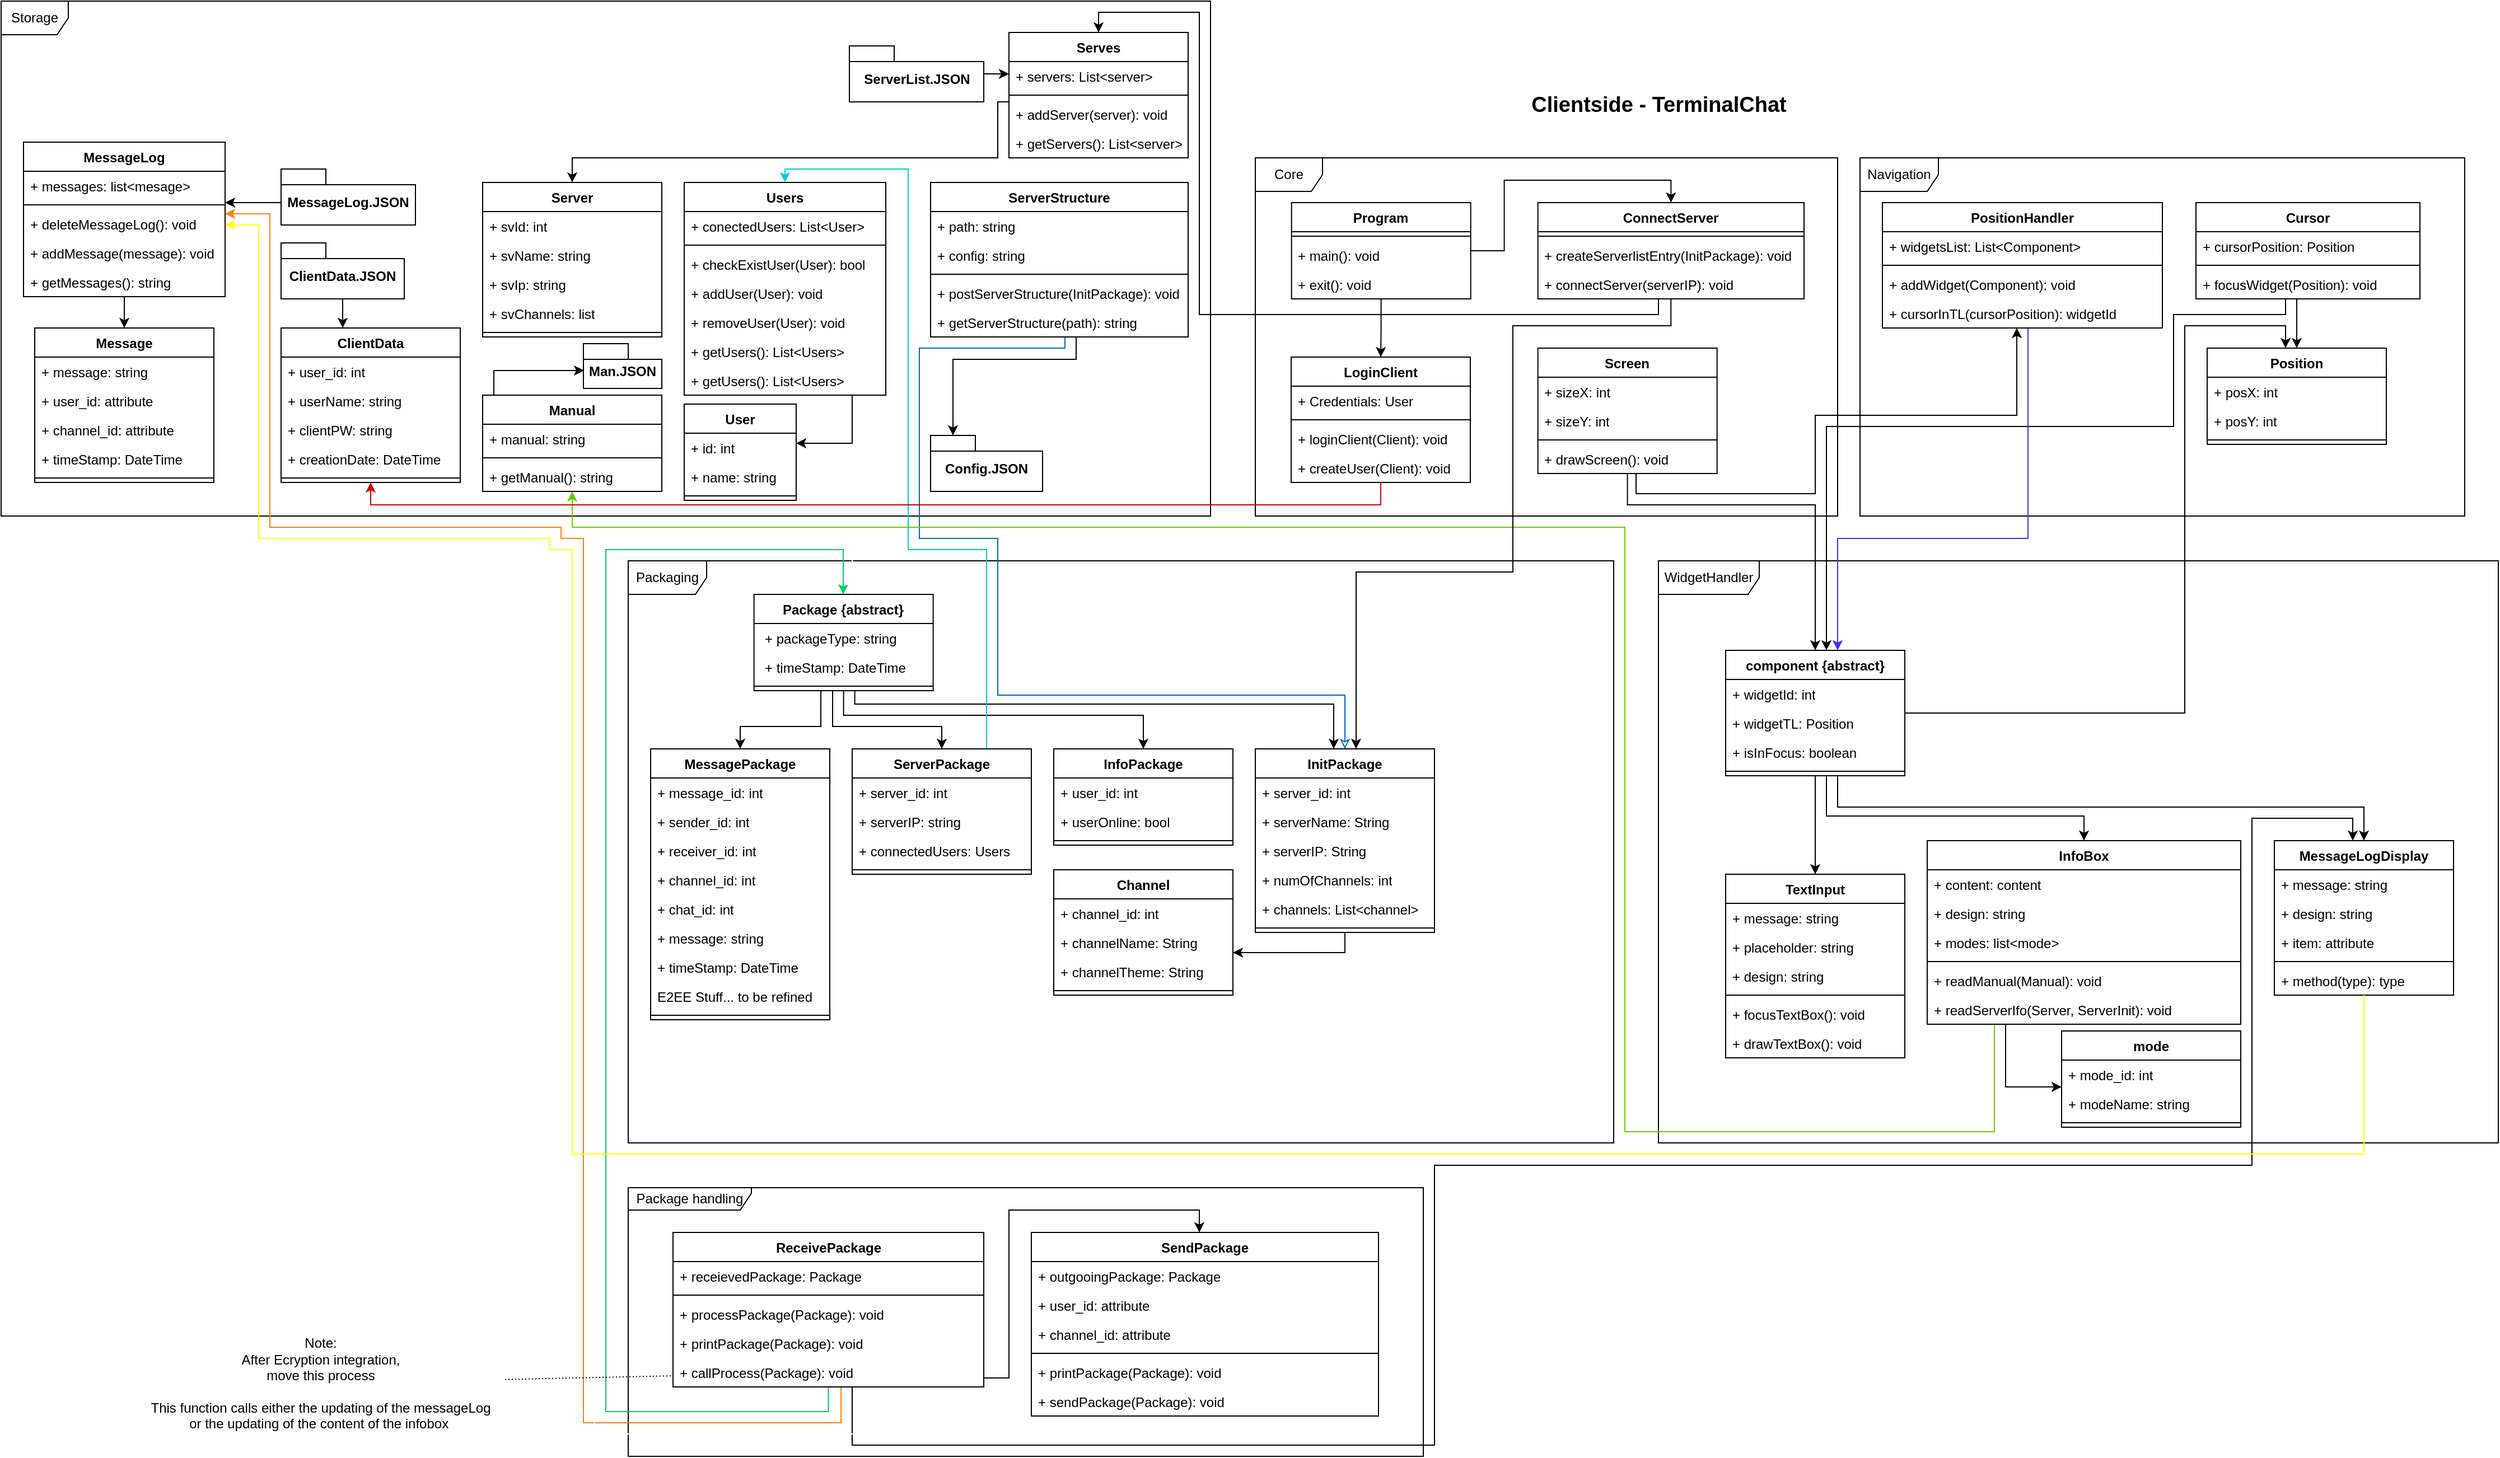 <mxfile version="27.0.2">
  <diagram name="Seite-1" id="R-nQXCLGccvi6N7QyFP9">
    <mxGraphModel dx="3346" dy="1921" grid="1" gridSize="10" guides="1" tooltips="1" connect="1" arrows="1" fold="1" page="1" pageScale="1" pageWidth="1920" pageHeight="1080" math="0" shadow="0">
      <root>
        <mxCell id="0" />
        <mxCell id="1" parent="0" />
        <mxCell id="BUaZSlc-0_x_8r4rfeno-1" value="&lt;font style=&quot;font-size: 19px;&quot;&gt;Clientside - TerminalChat&lt;/font&gt;" style="text;align=center;fontStyle=1;verticalAlign=middle;spacingLeft=3;spacingRight=3;strokeColor=none;rotatable=0;points=[[0,0.5],[1,0.5]];portConstraint=eastwest;html=1;" parent="1" vertex="1">
          <mxGeometry x="880" y="20" width="160" height="26" as="geometry" />
        </mxCell>
        <mxCell id="BUaZSlc-0_x_8r4rfeno-2" value="Core" style="shape=umlFrame;whiteSpace=wrap;html=1;pointerEvents=0;" parent="1" vertex="1">
          <mxGeometry x="600" y="80" width="520" height="320" as="geometry" />
        </mxCell>
        <mxCell id="BUaZSlc-0_x_8r4rfeno-3" value="WidgetHandler" style="shape=umlFrame;whiteSpace=wrap;html=1;pointerEvents=0;width=90;height=30;" parent="1" vertex="1">
          <mxGeometry x="960" y="440" width="750" height="520" as="geometry" />
        </mxCell>
        <mxCell id="BUaZSlc-0_x_8r4rfeno-4" value="Navigation" style="shape=umlFrame;whiteSpace=wrap;html=1;pointerEvents=0;width=70;height=30;" parent="1" vertex="1">
          <mxGeometry x="1140" y="80" width="540" height="320" as="geometry" />
        </mxCell>
        <mxCell id="BUaZSlc-0_x_8r4rfeno-5" value="Packaging" style="shape=umlFrame;whiteSpace=wrap;html=1;pointerEvents=0;width=70;height=30;" parent="1" vertex="1">
          <mxGeometry x="40" y="440" width="880" height="520" as="geometry" />
        </mxCell>
        <mxCell id="BUaZSlc-0_x_8r4rfeno-6" value="Storage" style="shape=umlFrame;whiteSpace=wrap;html=1;pointerEvents=0;" parent="1" vertex="1">
          <mxGeometry x="-520" y="-60" width="1080" height="460" as="geometry" />
        </mxCell>
        <mxCell id="2SH-xvwE3pVWQ4dh-6j--74" style="edgeStyle=orthogonalEdgeStyle;rounded=0;orthogonalLoop=1;jettySize=auto;html=1;entryX=0.5;entryY=0;entryDx=0;entryDy=0;" parent="1" source="BUaZSlc-0_x_8r4rfeno-7" target="2SH-xvwE3pVWQ4dh-6j--62" edge="1">
          <mxGeometry relative="1" as="geometry" />
        </mxCell>
        <mxCell id="vJD7kgRfexpYlykP5d-k-6" style="edgeStyle=orthogonalEdgeStyle;rounded=0;orthogonalLoop=1;jettySize=auto;html=1;" parent="1" source="BUaZSlc-0_x_8r4rfeno-7" target="vJD7kgRfexpYlykP5d-k-1" edge="1">
          <mxGeometry relative="1" as="geometry" />
        </mxCell>
        <mxCell id="BUaZSlc-0_x_8r4rfeno-7" value="Program" style="swimlane;fontStyle=1;align=center;verticalAlign=top;childLayout=stackLayout;horizontal=1;startSize=26;horizontalStack=0;resizeParent=1;resizeParentMax=0;resizeLast=0;collapsible=1;marginBottom=0;whiteSpace=wrap;html=1;" parent="1" vertex="1">
          <mxGeometry x="632.34" y="120" width="160" height="86" as="geometry" />
        </mxCell>
        <mxCell id="BUaZSlc-0_x_8r4rfeno-9" value="" style="line;strokeWidth=1;fillColor=none;align=left;verticalAlign=middle;spacingTop=-1;spacingLeft=3;spacingRight=3;rotatable=0;labelPosition=right;points=[];portConstraint=eastwest;strokeColor=inherit;" parent="BUaZSlc-0_x_8r4rfeno-7" vertex="1">
          <mxGeometry y="26" width="160" height="8" as="geometry" />
        </mxCell>
        <mxCell id="vJD7kgRfexpYlykP5d-k-62" value="+ main(): void" style="text;strokeColor=none;fillColor=none;align=left;verticalAlign=top;spacingLeft=4;spacingRight=4;overflow=hidden;rotatable=0;points=[[0,0.5],[1,0.5]];portConstraint=eastwest;whiteSpace=wrap;html=1;" parent="BUaZSlc-0_x_8r4rfeno-7" vertex="1">
          <mxGeometry y="34" width="160" height="26" as="geometry" />
        </mxCell>
        <mxCell id="vJD7kgRfexpYlykP5d-k-61" value="+ exit(): void" style="text;strokeColor=none;fillColor=none;align=left;verticalAlign=top;spacingLeft=4;spacingRight=4;overflow=hidden;rotatable=0;points=[[0,0.5],[1,0.5]];portConstraint=eastwest;whiteSpace=wrap;html=1;" parent="BUaZSlc-0_x_8r4rfeno-7" vertex="1">
          <mxGeometry y="60" width="160" height="26" as="geometry" />
        </mxCell>
        <mxCell id="BUaZSlc-0_x_8r4rfeno-12" value="ClientData" style="swimlane;fontStyle=1;align=center;verticalAlign=top;childLayout=stackLayout;horizontal=1;startSize=26;horizontalStack=0;resizeParent=1;resizeParentMax=0;resizeLast=0;collapsible=1;marginBottom=0;whiteSpace=wrap;html=1;" parent="1" vertex="1">
          <mxGeometry x="-270" y="232" width="160" height="138" as="geometry" />
        </mxCell>
        <mxCell id="BUaZSlc-0_x_8r4rfeno-13" value="+ user_id: int" style="text;strokeColor=none;fillColor=none;align=left;verticalAlign=top;spacingLeft=4;spacingRight=4;overflow=hidden;rotatable=0;points=[[0,0.5],[1,0.5]];portConstraint=eastwest;whiteSpace=wrap;html=1;" parent="BUaZSlc-0_x_8r4rfeno-12" vertex="1">
          <mxGeometry y="26" width="160" height="26" as="geometry" />
        </mxCell>
        <mxCell id="BUaZSlc-0_x_8r4rfeno-16" value="+ userName: string" style="text;strokeColor=none;fillColor=none;align=left;verticalAlign=top;spacingLeft=4;spacingRight=4;overflow=hidden;rotatable=0;points=[[0,0.5],[1,0.5]];portConstraint=eastwest;whiteSpace=wrap;html=1;" parent="BUaZSlc-0_x_8r4rfeno-12" vertex="1">
          <mxGeometry y="52" width="160" height="26" as="geometry" />
        </mxCell>
        <mxCell id="vJD7kgRfexpYlykP5d-k-66" value="+ clientPW: string" style="text;strokeColor=none;fillColor=none;align=left;verticalAlign=top;spacingLeft=4;spacingRight=4;overflow=hidden;rotatable=0;points=[[0,0.5],[1,0.5]];portConstraint=eastwest;whiteSpace=wrap;html=1;" parent="BUaZSlc-0_x_8r4rfeno-12" vertex="1">
          <mxGeometry y="78" width="160" height="26" as="geometry" />
        </mxCell>
        <mxCell id="BUaZSlc-0_x_8r4rfeno-57" value="+ creationDate: DateTime" style="text;strokeColor=none;fillColor=none;align=left;verticalAlign=top;spacingLeft=4;spacingRight=4;overflow=hidden;rotatable=0;points=[[0,0.5],[1,0.5]];portConstraint=eastwest;whiteSpace=wrap;html=1;" parent="BUaZSlc-0_x_8r4rfeno-12" vertex="1">
          <mxGeometry y="104" width="160" height="26" as="geometry" />
        </mxCell>
        <mxCell id="BUaZSlc-0_x_8r4rfeno-14" value="" style="line;strokeWidth=1;fillColor=none;align=left;verticalAlign=middle;spacingTop=-1;spacingLeft=3;spacingRight=3;rotatable=0;labelPosition=right;points=[];portConstraint=eastwest;strokeColor=inherit;" parent="BUaZSlc-0_x_8r4rfeno-12" vertex="1">
          <mxGeometry y="130" width="160" height="8" as="geometry" />
        </mxCell>
        <mxCell id="BUaZSlc-0_x_8r4rfeno-17" style="edgeStyle=orthogonalEdgeStyle;rounded=0;orthogonalLoop=1;jettySize=auto;html=1;swimlaneLine=1;shadow=0;fillOpacity=100;backgroundOutline=0;labelBackgroundColor=none;" parent="1" target="BUaZSlc-0_x_8r4rfeno-21" edge="1">
          <mxGeometry relative="1" as="geometry">
            <Array as="points">
              <mxPoint x="212.0" y="588" />
              <mxPoint x="140.0" y="588" />
            </Array>
            <mxPoint x="212.03" y="556" as="sourcePoint" />
          </mxGeometry>
        </mxCell>
        <mxCell id="BUaZSlc-0_x_8r4rfeno-18" style="edgeStyle=orthogonalEdgeStyle;rounded=0;orthogonalLoop=1;jettySize=auto;html=1;entryX=0.5;entryY=0;entryDx=0;entryDy=0;swimlaneLine=1;shadow=0;fillOpacity=100;backgroundOutline=0;labelBackgroundColor=none;" parent="1" target="BUaZSlc-0_x_8r4rfeno-30" edge="1">
          <mxGeometry relative="1" as="geometry">
            <Array as="points">
              <mxPoint x="223" y="588" />
              <mxPoint x="320" y="588" />
              <mxPoint x="320" y="608" />
            </Array>
            <mxPoint x="222.53" y="556" as="sourcePoint" />
          </mxGeometry>
        </mxCell>
        <mxCell id="BUaZSlc-0_x_8r4rfeno-19" style="edgeStyle=orthogonalEdgeStyle;rounded=0;orthogonalLoop=1;jettySize=auto;html=1;entryX=0.5;entryY=0;entryDx=0;entryDy=0;swimlaneLine=1;shadow=0;fillOpacity=100;backgroundOutline=0;labelBackgroundColor=none;" parent="1" target="BUaZSlc-0_x_8r4rfeno-35" edge="1">
          <mxGeometry relative="1" as="geometry">
            <Array as="points">
              <mxPoint x="232" y="578" />
              <mxPoint x="500" y="578" />
            </Array>
            <mxPoint x="232.33" y="556" as="sourcePoint" />
          </mxGeometry>
        </mxCell>
        <mxCell id="BUaZSlc-0_x_8r4rfeno-20" style="edgeStyle=orthogonalEdgeStyle;rounded=0;orthogonalLoop=1;jettySize=auto;html=1;swimlaneLine=1;shadow=0;fillOpacity=100;backgroundOutline=0;labelBackgroundColor=none;" parent="1" target="BUaZSlc-0_x_8r4rfeno-40" edge="1">
          <mxGeometry relative="1" as="geometry">
            <Array as="points">
              <mxPoint x="242" y="568" />
              <mxPoint x="670" y="568" />
            </Array>
            <mxPoint x="242.33" y="556" as="sourcePoint" />
          </mxGeometry>
        </mxCell>
        <mxCell id="BUaZSlc-0_x_8r4rfeno-21" value="MessagePackage" style="swimlane;fontStyle=1;align=center;verticalAlign=top;childLayout=stackLayout;horizontal=1;startSize=26;horizontalStack=0;resizeParent=1;resizeParentMax=0;resizeLast=0;collapsible=1;marginBottom=0;whiteSpace=wrap;html=1;swimlaneLine=1;shadow=0;fillOpacity=100;backgroundOutline=0;labelBackgroundColor=none;" parent="1" vertex="1">
          <mxGeometry x="60.0" y="608" width="160" height="242" as="geometry">
            <mxRectangle x="-30" y="360" width="140" height="30" as="alternateBounds" />
          </mxGeometry>
        </mxCell>
        <mxCell id="BUaZSlc-0_x_8r4rfeno-22" value="+ message_id: int" style="text;align=left;verticalAlign=top;spacingLeft=4;spacingRight=4;overflow=hidden;rotatable=0;points=[[0,0.5],[1,0.5]];portConstraint=eastwest;whiteSpace=wrap;html=1;swimlaneLine=1;shadow=0;fillOpacity=100;backgroundOutline=0;labelBackgroundColor=none;" parent="BUaZSlc-0_x_8r4rfeno-21" vertex="1">
          <mxGeometry y="26" width="160" height="26" as="geometry" />
        </mxCell>
        <mxCell id="BUaZSlc-0_x_8r4rfeno-23" value="+ sender_id: int" style="text;align=left;verticalAlign=top;spacingLeft=4;spacingRight=4;overflow=hidden;rotatable=0;points=[[0,0.5],[1,0.5]];portConstraint=eastwest;whiteSpace=wrap;html=1;swimlaneLine=1;shadow=0;fillOpacity=100;backgroundOutline=0;labelBackgroundColor=none;" parent="BUaZSlc-0_x_8r4rfeno-21" vertex="1">
          <mxGeometry y="52" width="160" height="26" as="geometry" />
        </mxCell>
        <mxCell id="BUaZSlc-0_x_8r4rfeno-24" value="+ receiver_id: int" style="text;align=left;verticalAlign=top;spacingLeft=4;spacingRight=4;overflow=hidden;rotatable=0;points=[[0,0.5],[1,0.5]];portConstraint=eastwest;whiteSpace=wrap;html=1;swimlaneLine=1;shadow=0;fillOpacity=100;backgroundOutline=0;labelBackgroundColor=none;" parent="BUaZSlc-0_x_8r4rfeno-21" vertex="1">
          <mxGeometry y="78" width="160" height="26" as="geometry" />
        </mxCell>
        <mxCell id="BUaZSlc-0_x_8r4rfeno-25" value="+ channel_id: int" style="text;align=left;verticalAlign=top;spacingLeft=4;spacingRight=4;overflow=hidden;rotatable=0;points=[[0,0.5],[1,0.5]];portConstraint=eastwest;whiteSpace=wrap;html=1;swimlaneLine=1;shadow=0;fillOpacity=100;backgroundOutline=0;labelBackgroundColor=none;" parent="BUaZSlc-0_x_8r4rfeno-21" vertex="1">
          <mxGeometry y="104" width="160" height="26" as="geometry" />
        </mxCell>
        <mxCell id="BUaZSlc-0_x_8r4rfeno-26" value="+ chat_id: int" style="text;align=left;verticalAlign=top;spacingLeft=4;spacingRight=4;overflow=hidden;rotatable=0;points=[[0,0.5],[1,0.5]];portConstraint=eastwest;whiteSpace=wrap;html=1;swimlaneLine=1;shadow=0;fillOpacity=100;backgroundOutline=0;labelBackgroundColor=none;" parent="BUaZSlc-0_x_8r4rfeno-21" vertex="1">
          <mxGeometry y="130" width="160" height="26" as="geometry" />
        </mxCell>
        <mxCell id="BUaZSlc-0_x_8r4rfeno-27" value="+ message: string" style="text;align=left;verticalAlign=top;spacingLeft=4;spacingRight=4;overflow=hidden;rotatable=0;points=[[0,0.5],[1,0.5]];portConstraint=eastwest;whiteSpace=wrap;html=1;swimlaneLine=1;shadow=0;fillOpacity=100;backgroundOutline=0;labelBackgroundColor=none;" parent="BUaZSlc-0_x_8r4rfeno-21" vertex="1">
          <mxGeometry y="156" width="160" height="26" as="geometry" />
        </mxCell>
        <mxCell id="vJD7kgRfexpYlykP5d-k-37" value="+ timeStamp: DateTime" style="text;strokeColor=none;fillColor=none;align=left;verticalAlign=top;spacingLeft=4;spacingRight=4;overflow=hidden;rotatable=0;points=[[0,0.5],[1,0.5]];portConstraint=eastwest;whiteSpace=wrap;html=1;" parent="BUaZSlc-0_x_8r4rfeno-21" vertex="1">
          <mxGeometry y="182" width="160" height="26" as="geometry" />
        </mxCell>
        <mxCell id="BUaZSlc-0_x_8r4rfeno-28" value="E2EE Stuff... to be refined" style="text;align=left;verticalAlign=top;spacingLeft=4;spacingRight=4;overflow=hidden;rotatable=0;points=[[0,0.5],[1,0.5]];portConstraint=eastwest;whiteSpace=wrap;html=1;swimlaneLine=1;shadow=0;fillOpacity=100;backgroundOutline=0;labelBackgroundColor=none;" parent="BUaZSlc-0_x_8r4rfeno-21" vertex="1">
          <mxGeometry y="208" width="160" height="26" as="geometry" />
        </mxCell>
        <mxCell id="BUaZSlc-0_x_8r4rfeno-29" value="" style="line;strokeWidth=1;align=left;verticalAlign=middle;spacingTop=-1;spacingLeft=3;spacingRight=3;rotatable=0;labelPosition=right;points=[];portConstraint=eastwest;swimlaneLine=1;shadow=0;fillOpacity=100;backgroundOutline=0;labelBackgroundColor=none;" parent="BUaZSlc-0_x_8r4rfeno-21" vertex="1">
          <mxGeometry y="234" width="160" height="8" as="geometry" />
        </mxCell>
        <mxCell id="2SH-xvwE3pVWQ4dh-6j--39" style="edgeStyle=orthogonalEdgeStyle;rounded=0;orthogonalLoop=1;jettySize=auto;html=1;strokeColor=#00CCCC;" parent="1" source="BUaZSlc-0_x_8r4rfeno-30" target="2SH-xvwE3pVWQ4dh-6j--23" edge="1">
          <mxGeometry relative="1" as="geometry">
            <Array as="points">
              <mxPoint x="360" y="430" />
              <mxPoint x="290" y="430" />
              <mxPoint x="290" y="90" />
              <mxPoint x="180" y="90" />
            </Array>
          </mxGeometry>
        </mxCell>
        <mxCell id="BUaZSlc-0_x_8r4rfeno-30" value="ServerPackage" style="swimlane;fontStyle=1;align=center;verticalAlign=top;childLayout=stackLayout;horizontal=1;startSize=26;horizontalStack=0;resizeParent=1;resizeParentMax=0;resizeLast=0;collapsible=1;marginBottom=0;whiteSpace=wrap;html=1;swimlaneLine=1;shadow=0;fillOpacity=100;backgroundOutline=0;labelBackgroundColor=none;" parent="1" vertex="1">
          <mxGeometry x="240.0" y="608" width="160" height="112" as="geometry" />
        </mxCell>
        <mxCell id="BUaZSlc-0_x_8r4rfeno-31" value="+ server_id: int" style="text;align=left;verticalAlign=top;spacingLeft=4;spacingRight=4;overflow=hidden;rotatable=0;points=[[0,0.5],[1,0.5]];portConstraint=eastwest;whiteSpace=wrap;html=1;swimlaneLine=1;shadow=0;fillOpacity=100;backgroundOutline=0;labelBackgroundColor=none;" parent="BUaZSlc-0_x_8r4rfeno-30" vertex="1">
          <mxGeometry y="26" width="160" height="26" as="geometry" />
        </mxCell>
        <mxCell id="BUaZSlc-0_x_8r4rfeno-32" value="+ serverIP: string" style="text;align=left;verticalAlign=top;spacingLeft=4;spacingRight=4;overflow=hidden;rotatable=0;points=[[0,0.5],[1,0.5]];portConstraint=eastwest;whiteSpace=wrap;html=1;swimlaneLine=1;shadow=0;fillOpacity=100;backgroundOutline=0;labelBackgroundColor=none;" parent="BUaZSlc-0_x_8r4rfeno-30" vertex="1">
          <mxGeometry y="52" width="160" height="26" as="geometry" />
        </mxCell>
        <mxCell id="BUaZSlc-0_x_8r4rfeno-33" value="+ connectedUsers: Users" style="text;align=left;verticalAlign=top;spacingLeft=4;spacingRight=4;overflow=hidden;rotatable=0;points=[[0,0.5],[1,0.5]];portConstraint=eastwest;whiteSpace=wrap;html=1;swimlaneLine=1;shadow=0;fillOpacity=100;backgroundOutline=0;labelBackgroundColor=none;" parent="BUaZSlc-0_x_8r4rfeno-30" vertex="1">
          <mxGeometry y="78" width="160" height="26" as="geometry" />
        </mxCell>
        <mxCell id="BUaZSlc-0_x_8r4rfeno-34" value="" style="line;strokeWidth=1;align=left;verticalAlign=middle;spacingTop=-1;spacingLeft=3;spacingRight=3;rotatable=0;labelPosition=right;points=[];portConstraint=eastwest;swimlaneLine=1;shadow=0;fillOpacity=100;backgroundOutline=0;labelBackgroundColor=none;" parent="BUaZSlc-0_x_8r4rfeno-30" vertex="1">
          <mxGeometry y="104" width="160" height="8" as="geometry" />
        </mxCell>
        <mxCell id="BUaZSlc-0_x_8r4rfeno-35" value="InfoPackage" style="swimlane;fontStyle=1;align=center;verticalAlign=top;childLayout=stackLayout;horizontal=1;startSize=26;horizontalStack=0;resizeParent=1;resizeParentMax=0;resizeLast=0;collapsible=1;marginBottom=0;whiteSpace=wrap;html=1;swimlaneLine=1;shadow=0;fillOpacity=100;backgroundOutline=0;labelBackgroundColor=none;" parent="1" vertex="1">
          <mxGeometry x="420" y="608" width="160" height="86" as="geometry" />
        </mxCell>
        <mxCell id="BUaZSlc-0_x_8r4rfeno-36" value="+ user_id: int" style="text;align=left;verticalAlign=top;spacingLeft=4;spacingRight=4;overflow=hidden;rotatable=0;points=[[0,0.5],[1,0.5]];portConstraint=eastwest;whiteSpace=wrap;html=1;swimlaneLine=1;shadow=0;fillOpacity=100;backgroundOutline=0;labelBackgroundColor=none;" parent="BUaZSlc-0_x_8r4rfeno-35" vertex="1">
          <mxGeometry y="26" width="160" height="26" as="geometry" />
        </mxCell>
        <mxCell id="BUaZSlc-0_x_8r4rfeno-37" value="+ userOnline: bool" style="text;align=left;verticalAlign=top;spacingLeft=4;spacingRight=4;overflow=hidden;rotatable=0;points=[[0,0.5],[1,0.5]];portConstraint=eastwest;whiteSpace=wrap;html=1;swimlaneLine=1;shadow=0;fillOpacity=100;backgroundOutline=0;labelBackgroundColor=none;" parent="BUaZSlc-0_x_8r4rfeno-35" vertex="1">
          <mxGeometry y="52" width="160" height="26" as="geometry" />
        </mxCell>
        <mxCell id="BUaZSlc-0_x_8r4rfeno-38" value="" style="line;strokeWidth=1;align=left;verticalAlign=middle;spacingTop=-1;spacingLeft=3;spacingRight=3;rotatable=0;labelPosition=right;points=[];portConstraint=eastwest;swimlaneLine=1;shadow=0;fillOpacity=100;backgroundOutline=0;labelBackgroundColor=none;" parent="BUaZSlc-0_x_8r4rfeno-35" vertex="1">
          <mxGeometry y="78" width="160" height="8" as="geometry" />
        </mxCell>
        <mxCell id="BUaZSlc-0_x_8r4rfeno-39" style="edgeStyle=orthogonalEdgeStyle;rounded=0;orthogonalLoop=1;jettySize=auto;html=1;" parent="1" source="BUaZSlc-0_x_8r4rfeno-40" target="BUaZSlc-0_x_8r4rfeno-47" edge="1">
          <mxGeometry relative="1" as="geometry">
            <Array as="points">
              <mxPoint x="680" y="790" />
            </Array>
          </mxGeometry>
        </mxCell>
        <mxCell id="2SH-xvwE3pVWQ4dh-6j--41" style="edgeStyle=orthogonalEdgeStyle;rounded=0;orthogonalLoop=1;jettySize=auto;html=1;strokeColor=#0066CC;endArrow=none;endFill=1;startArrow=classic;startFill=0;" parent="1" source="BUaZSlc-0_x_8r4rfeno-40" target="2SH-xvwE3pVWQ4dh-6j--34" edge="1">
          <mxGeometry relative="1" as="geometry">
            <Array as="points">
              <mxPoint x="680" y="560" />
              <mxPoint x="370" y="560" />
              <mxPoint x="370" y="420" />
              <mxPoint x="300" y="420" />
              <mxPoint x="300" y="250" />
              <mxPoint x="430" y="250" />
            </Array>
          </mxGeometry>
        </mxCell>
        <mxCell id="BUaZSlc-0_x_8r4rfeno-40" value="InitPackage" style="swimlane;fontStyle=1;align=center;verticalAlign=top;childLayout=stackLayout;horizontal=1;startSize=26;horizontalStack=0;resizeParent=1;resizeParentMax=0;resizeLast=0;collapsible=1;marginBottom=0;whiteSpace=wrap;html=1;swimlaneLine=1;shadow=0;fillOpacity=100;backgroundOutline=0;labelBackgroundColor=none;" parent="1" vertex="1">
          <mxGeometry x="600" y="608" width="160" height="164" as="geometry" />
        </mxCell>
        <mxCell id="BUaZSlc-0_x_8r4rfeno-41" value="+ server_id: int" style="text;align=left;verticalAlign=top;spacingLeft=4;spacingRight=4;overflow=hidden;rotatable=0;points=[[0,0.5],[1,0.5]];portConstraint=eastwest;whiteSpace=wrap;html=1;swimlaneLine=1;shadow=0;fillOpacity=100;backgroundOutline=0;labelBackgroundColor=none;" parent="BUaZSlc-0_x_8r4rfeno-40" vertex="1">
          <mxGeometry y="26" width="160" height="26" as="geometry" />
        </mxCell>
        <mxCell id="BUaZSlc-0_x_8r4rfeno-42" value="+ serverName: String" style="text;align=left;verticalAlign=top;spacingLeft=4;spacingRight=4;overflow=hidden;rotatable=0;points=[[0,0.5],[1,0.5]];portConstraint=eastwest;whiteSpace=wrap;html=1;swimlaneLine=1;shadow=0;fillOpacity=100;backgroundOutline=0;labelBackgroundColor=none;" parent="BUaZSlc-0_x_8r4rfeno-40" vertex="1">
          <mxGeometry y="52" width="160" height="26" as="geometry" />
        </mxCell>
        <mxCell id="BUaZSlc-0_x_8r4rfeno-43" value="+ serverIP: String" style="text;align=left;verticalAlign=top;spacingLeft=4;spacingRight=4;overflow=hidden;rotatable=0;points=[[0,0.5],[1,0.5]];portConstraint=eastwest;whiteSpace=wrap;html=1;swimlaneLine=1;shadow=0;fillOpacity=100;backgroundOutline=0;labelBackgroundColor=none;" parent="BUaZSlc-0_x_8r4rfeno-40" vertex="1">
          <mxGeometry y="78" width="160" height="26" as="geometry" />
        </mxCell>
        <mxCell id="BUaZSlc-0_x_8r4rfeno-44" value="+ numOfChannels: int" style="text;align=left;verticalAlign=top;spacingLeft=4;spacingRight=4;overflow=hidden;rotatable=0;points=[[0,0.5],[1,0.5]];portConstraint=eastwest;whiteSpace=wrap;html=1;swimlaneLine=1;shadow=0;fillOpacity=100;backgroundOutline=0;labelBackgroundColor=none;" parent="BUaZSlc-0_x_8r4rfeno-40" vertex="1">
          <mxGeometry y="104" width="160" height="26" as="geometry" />
        </mxCell>
        <mxCell id="BUaZSlc-0_x_8r4rfeno-45" value="+ channels: List&amp;lt;channel&amp;gt;" style="text;align=left;verticalAlign=top;spacingLeft=4;spacingRight=4;overflow=hidden;rotatable=0;points=[[0,0.5],[1,0.5]];portConstraint=eastwest;whiteSpace=wrap;html=1;swimlaneLine=1;shadow=0;fillOpacity=100;backgroundOutline=0;labelBackgroundColor=none;" parent="BUaZSlc-0_x_8r4rfeno-40" vertex="1">
          <mxGeometry y="130" width="160" height="26" as="geometry" />
        </mxCell>
        <mxCell id="BUaZSlc-0_x_8r4rfeno-46" value="" style="line;strokeWidth=1;align=left;verticalAlign=middle;spacingTop=-1;spacingLeft=3;spacingRight=3;rotatable=0;labelPosition=right;points=[];portConstraint=eastwest;swimlaneLine=1;shadow=0;fillOpacity=100;backgroundOutline=0;labelBackgroundColor=none;" parent="BUaZSlc-0_x_8r4rfeno-40" vertex="1">
          <mxGeometry y="156" width="160" height="8" as="geometry" />
        </mxCell>
        <mxCell id="BUaZSlc-0_x_8r4rfeno-47" value="Channel" style="swimlane;fontStyle=1;align=center;verticalAlign=top;childLayout=stackLayout;horizontal=1;startSize=26;horizontalStack=0;resizeParent=1;resizeParentMax=0;resizeLast=0;collapsible=1;marginBottom=0;whiteSpace=wrap;html=1;swimlaneLine=1;shadow=0;fillOpacity=100;backgroundOutline=0;labelBackgroundColor=none;" parent="1" vertex="1">
          <mxGeometry x="420" y="716" width="160" height="112" as="geometry" />
        </mxCell>
        <mxCell id="BUaZSlc-0_x_8r4rfeno-48" value="+ channel_id: int" style="text;align=left;verticalAlign=top;spacingLeft=4;spacingRight=4;overflow=hidden;rotatable=0;points=[[0,0.5],[1,0.5]];portConstraint=eastwest;whiteSpace=wrap;html=1;swimlaneLine=1;shadow=0;fillOpacity=100;backgroundOutline=0;labelBackgroundColor=none;" parent="BUaZSlc-0_x_8r4rfeno-47" vertex="1">
          <mxGeometry y="26" width="160" height="26" as="geometry" />
        </mxCell>
        <mxCell id="BUaZSlc-0_x_8r4rfeno-49" value="+ channelName: String" style="text;align=left;verticalAlign=top;spacingLeft=4;spacingRight=4;overflow=hidden;rotatable=0;points=[[0,0.5],[1,0.5]];portConstraint=eastwest;whiteSpace=wrap;html=1;swimlaneLine=1;shadow=0;fillOpacity=100;backgroundOutline=0;labelBackgroundColor=none;" parent="BUaZSlc-0_x_8r4rfeno-47" vertex="1">
          <mxGeometry y="52" width="160" height="26" as="geometry" />
        </mxCell>
        <mxCell id="BUaZSlc-0_x_8r4rfeno-50" value="+ channelTheme: String" style="text;align=left;verticalAlign=top;spacingLeft=4;spacingRight=4;overflow=hidden;rotatable=0;points=[[0,0.5],[1,0.5]];portConstraint=eastwest;whiteSpace=wrap;html=1;swimlaneLine=1;shadow=0;fillOpacity=100;backgroundOutline=0;labelBackgroundColor=none;" parent="BUaZSlc-0_x_8r4rfeno-47" vertex="1">
          <mxGeometry y="78" width="160" height="26" as="geometry" />
        </mxCell>
        <mxCell id="BUaZSlc-0_x_8r4rfeno-51" value="" style="line;strokeWidth=1;align=left;verticalAlign=middle;spacingTop=-1;spacingLeft=3;spacingRight=3;rotatable=0;labelPosition=right;points=[];portConstraint=eastwest;swimlaneLine=1;shadow=0;fillOpacity=100;backgroundOutline=0;labelBackgroundColor=none;" parent="BUaZSlc-0_x_8r4rfeno-47" vertex="1">
          <mxGeometry y="104" width="160" height="8" as="geometry" />
        </mxCell>
        <mxCell id="BUaZSlc-0_x_8r4rfeno-52" value="&lt;b&gt;Package {abstract}&lt;/b&gt;&lt;div&gt;&lt;b&gt;&lt;br&gt;&lt;/b&gt;&lt;/div&gt;" style="swimlane;fontStyle=1;align=center;verticalAlign=top;childLayout=stackLayout;horizontal=1;startSize=26;horizontalStack=0;resizeParent=1;resizeParentMax=0;resizeLast=0;collapsible=1;marginBottom=0;whiteSpace=wrap;html=1;" parent="1" vertex="1">
          <mxGeometry x="152.33" y="470" width="160" height="86" as="geometry" />
        </mxCell>
        <mxCell id="BUaZSlc-0_x_8r4rfeno-53" value="&lt;p style=&quot;margin: 0px 0px 0px 4px;&quot;&gt;+ packageType: string&lt;/p&gt;&lt;div&gt;&lt;br&gt;&lt;/div&gt;" style="text;strokeColor=none;fillColor=none;align=left;verticalAlign=top;spacingLeft=4;spacingRight=4;overflow=hidden;rotatable=0;points=[[0,0.5],[1,0.5]];portConstraint=eastwest;whiteSpace=wrap;html=1;" parent="BUaZSlc-0_x_8r4rfeno-52" vertex="1">
          <mxGeometry y="26" width="160" height="26" as="geometry" />
        </mxCell>
        <mxCell id="BUaZSlc-0_x_8r4rfeno-54" value="&lt;p style=&quot;margin: 0px 0px 0px 4px;&quot;&gt;&lt;span style=&quot;background-color: transparent; color: light-dark(rgb(0, 0, 0), rgb(255, 255, 255));&quot;&gt;+ timeStamp: DateTime&lt;/span&gt;&lt;/p&gt;&lt;p style=&quot;margin: 0px 0px 0px 4px;&quot;&gt;&lt;br&gt;&lt;/p&gt;" style="text;strokeColor=none;fillColor=none;align=left;verticalAlign=top;spacingLeft=4;spacingRight=4;overflow=hidden;rotatable=0;points=[[0,0.5],[1,0.5]];portConstraint=eastwest;whiteSpace=wrap;html=1;" parent="BUaZSlc-0_x_8r4rfeno-52" vertex="1">
          <mxGeometry y="52" width="160" height="26" as="geometry" />
        </mxCell>
        <mxCell id="BUaZSlc-0_x_8r4rfeno-55" value="" style="line;strokeWidth=1;fillColor=none;align=left;verticalAlign=middle;spacingTop=-1;spacingLeft=3;spacingRight=3;rotatable=0;labelPosition=right;points=[];portConstraint=eastwest;strokeColor=inherit;" parent="BUaZSlc-0_x_8r4rfeno-52" vertex="1">
          <mxGeometry y="78" width="160" height="8" as="geometry" />
        </mxCell>
        <mxCell id="BUaZSlc-0_x_8r4rfeno-70" value="TextInput" style="swimlane;fontStyle=1;align=center;verticalAlign=top;childLayout=stackLayout;horizontal=1;startSize=26;horizontalStack=0;resizeParent=1;resizeParentMax=0;resizeLast=0;collapsible=1;marginBottom=0;whiteSpace=wrap;html=1;" parent="1" vertex="1">
          <mxGeometry x="1020" y="720" width="160" height="164" as="geometry">
            <mxRectangle x="1030" y="685" width="80" height="30" as="alternateBounds" />
          </mxGeometry>
        </mxCell>
        <mxCell id="BUaZSlc-0_x_8r4rfeno-71" value="+ message: string" style="text;strokeColor=none;fillColor=none;align=left;verticalAlign=top;spacingLeft=4;spacingRight=4;overflow=hidden;rotatable=0;points=[[0,0.5],[1,0.5]];portConstraint=eastwest;whiteSpace=wrap;html=1;" parent="BUaZSlc-0_x_8r4rfeno-70" vertex="1">
          <mxGeometry y="26" width="160" height="26" as="geometry" />
        </mxCell>
        <mxCell id="BUaZSlc-0_x_8r4rfeno-74" value="+ placeholder: string" style="text;strokeColor=none;fillColor=none;align=left;verticalAlign=top;spacingLeft=4;spacingRight=4;overflow=hidden;rotatable=0;points=[[0,0.5],[1,0.5]];portConstraint=eastwest;whiteSpace=wrap;html=1;" parent="BUaZSlc-0_x_8r4rfeno-70" vertex="1">
          <mxGeometry y="52" width="160" height="26" as="geometry" />
        </mxCell>
        <mxCell id="BUaZSlc-0_x_8r4rfeno-75" value="+ design: string" style="text;strokeColor=none;fillColor=none;align=left;verticalAlign=top;spacingLeft=4;spacingRight=4;overflow=hidden;rotatable=0;points=[[0,0.5],[1,0.5]];portConstraint=eastwest;whiteSpace=wrap;html=1;" parent="BUaZSlc-0_x_8r4rfeno-70" vertex="1">
          <mxGeometry y="78" width="160" height="26" as="geometry" />
        </mxCell>
        <mxCell id="BUaZSlc-0_x_8r4rfeno-72" value="" style="line;strokeWidth=1;fillColor=none;align=left;verticalAlign=middle;spacingTop=-1;spacingLeft=3;spacingRight=3;rotatable=0;labelPosition=right;points=[];portConstraint=eastwest;strokeColor=inherit;" parent="BUaZSlc-0_x_8r4rfeno-70" vertex="1">
          <mxGeometry y="104" width="160" height="8" as="geometry" />
        </mxCell>
        <mxCell id="BUaZSlc-0_x_8r4rfeno-76" value="+ focusTextBox(): void" style="text;strokeColor=none;fillColor=none;align=left;verticalAlign=top;spacingLeft=4;spacingRight=4;overflow=hidden;rotatable=0;points=[[0,0.5],[1,0.5]];portConstraint=eastwest;whiteSpace=wrap;html=1;" parent="BUaZSlc-0_x_8r4rfeno-70" vertex="1">
          <mxGeometry y="112" width="160" height="26" as="geometry" />
        </mxCell>
        <mxCell id="BUaZSlc-0_x_8r4rfeno-73" value="+ drawTextBox(): void" style="text;strokeColor=none;fillColor=none;align=left;verticalAlign=top;spacingLeft=4;spacingRight=4;overflow=hidden;rotatable=0;points=[[0,0.5],[1,0.5]];portConstraint=eastwest;whiteSpace=wrap;html=1;" parent="BUaZSlc-0_x_8r4rfeno-70" vertex="1">
          <mxGeometry y="138" width="160" height="26" as="geometry" />
        </mxCell>
        <mxCell id="bqSTWKRv6t7elvb7vY9X-2" style="edgeStyle=orthogonalEdgeStyle;rounded=0;orthogonalLoop=1;jettySize=auto;html=1;" parent="1" source="BUaZSlc-0_x_8r4rfeno-79" target="2SH-xvwE3pVWQ4dh-6j--1" edge="1">
          <mxGeometry relative="1" as="geometry">
            <Array as="points">
              <mxPoint x="1530" y="220" />
              <mxPoint x="1530" y="220" />
            </Array>
          </mxGeometry>
        </mxCell>
        <mxCell id="bqSTWKRv6t7elvb7vY9X-3" style="edgeStyle=orthogonalEdgeStyle;rounded=0;orthogonalLoop=1;jettySize=auto;html=1;" parent="1" source="BUaZSlc-0_x_8r4rfeno-79" target="BUaZSlc-0_x_8r4rfeno-85" edge="1">
          <mxGeometry relative="1" as="geometry">
            <Array as="points">
              <mxPoint x="1520" y="220" />
              <mxPoint x="1420" y="220" />
              <mxPoint x="1420" y="320" />
              <mxPoint x="1110" y="320" />
            </Array>
          </mxGeometry>
        </mxCell>
        <mxCell id="BUaZSlc-0_x_8r4rfeno-79" value="Cursor" style="swimlane;fontStyle=1;align=center;verticalAlign=top;childLayout=stackLayout;horizontal=1;startSize=26;horizontalStack=0;resizeParent=1;resizeParentMax=0;resizeLast=0;collapsible=1;marginBottom=0;whiteSpace=wrap;html=1;" parent="1" vertex="1">
          <mxGeometry x="1440" y="120" width="200" height="86" as="geometry" />
        </mxCell>
        <mxCell id="BUaZSlc-0_x_8r4rfeno-83" value="+ cursorPosition: Position" style="text;strokeColor=none;fillColor=none;align=left;verticalAlign=top;spacingLeft=4;spacingRight=4;overflow=hidden;rotatable=0;points=[[0,0.5],[1,0.5]];portConstraint=eastwest;whiteSpace=wrap;html=1;" parent="BUaZSlc-0_x_8r4rfeno-79" vertex="1">
          <mxGeometry y="26" width="200" height="26" as="geometry" />
        </mxCell>
        <mxCell id="BUaZSlc-0_x_8r4rfeno-81" value="" style="line;strokeWidth=1;fillColor=none;align=left;verticalAlign=middle;spacingTop=-1;spacingLeft=3;spacingRight=3;rotatable=0;labelPosition=right;points=[];portConstraint=eastwest;strokeColor=inherit;" parent="BUaZSlc-0_x_8r4rfeno-79" vertex="1">
          <mxGeometry y="52" width="200" height="8" as="geometry" />
        </mxCell>
        <mxCell id="BUaZSlc-0_x_8r4rfeno-82" value="+ focusWidget(Position): void" style="text;strokeColor=none;fillColor=none;align=left;verticalAlign=top;spacingLeft=4;spacingRight=4;overflow=hidden;rotatable=0;points=[[0,0.5],[1,0.5]];portConstraint=eastwest;whiteSpace=wrap;html=1;" parent="BUaZSlc-0_x_8r4rfeno-79" vertex="1">
          <mxGeometry y="60" width="200" height="26" as="geometry" />
        </mxCell>
        <mxCell id="2SH-xvwE3pVWQ4dh-6j--8" style="edgeStyle=orthogonalEdgeStyle;rounded=0;orthogonalLoop=1;jettySize=auto;html=1;" parent="1" source="BUaZSlc-0_x_8r4rfeno-85" target="2SH-xvwE3pVWQ4dh-6j--1" edge="1">
          <mxGeometry relative="1" as="geometry">
            <Array as="points">
              <mxPoint x="1430" y="576" />
              <mxPoint x="1430" y="230" />
              <mxPoint x="1520" y="230" />
            </Array>
          </mxGeometry>
        </mxCell>
        <mxCell id="2SH-xvwE3pVWQ4dh-6j--9" style="edgeStyle=orthogonalEdgeStyle;rounded=0;orthogonalLoop=1;jettySize=auto;html=1;" parent="1" source="BUaZSlc-0_x_8r4rfeno-85" target="BUaZSlc-0_x_8r4rfeno-70" edge="1">
          <mxGeometry relative="1" as="geometry" />
        </mxCell>
        <mxCell id="vJD7kgRfexpYlykP5d-k-26" style="edgeStyle=orthogonalEdgeStyle;rounded=0;orthogonalLoop=1;jettySize=auto;html=1;" parent="1" source="BUaZSlc-0_x_8r4rfeno-85" target="2SH-xvwE3pVWQ4dh-6j--19" edge="1">
          <mxGeometry relative="1" as="geometry">
            <Array as="points">
              <mxPoint x="1110" y="668" />
            </Array>
          </mxGeometry>
        </mxCell>
        <mxCell id="aJno3adIkfdbvddG9ZM1-1" style="edgeStyle=orthogonalEdgeStyle;rounded=0;orthogonalLoop=1;jettySize=auto;html=1;" parent="1" source="BUaZSlc-0_x_8r4rfeno-85" target="vJD7kgRfexpYlykP5d-k-27" edge="1">
          <mxGeometry relative="1" as="geometry">
            <Array as="points">
              <mxPoint x="1120" y="660" />
              <mxPoint x="1590" y="660" />
            </Array>
          </mxGeometry>
        </mxCell>
        <mxCell id="BUaZSlc-0_x_8r4rfeno-85" value="component {abstract}" style="swimlane;fontStyle=1;align=center;verticalAlign=top;childLayout=stackLayout;horizontal=1;startSize=26;horizontalStack=0;resizeParent=1;resizeParentMax=0;resizeLast=0;collapsible=1;marginBottom=0;whiteSpace=wrap;html=1;" parent="1" vertex="1">
          <mxGeometry x="1020" y="520" width="160" height="112" as="geometry" />
        </mxCell>
        <mxCell id="2SH-xvwE3pVWQ4dh-6j--7" value="+ widgetId: int" style="text;strokeColor=none;fillColor=none;align=left;verticalAlign=top;spacingLeft=4;spacingRight=4;overflow=hidden;rotatable=0;points=[[0,0.5],[1,0.5]];portConstraint=eastwest;whiteSpace=wrap;html=1;" parent="BUaZSlc-0_x_8r4rfeno-85" vertex="1">
          <mxGeometry y="26" width="160" height="26" as="geometry" />
        </mxCell>
        <mxCell id="BUaZSlc-0_x_8r4rfeno-86" value="+ widgetTL: Position" style="text;strokeColor=none;fillColor=none;align=left;verticalAlign=top;spacingLeft=4;spacingRight=4;overflow=hidden;rotatable=0;points=[[0,0.5],[1,0.5]];portConstraint=eastwest;whiteSpace=wrap;html=1;" parent="BUaZSlc-0_x_8r4rfeno-85" vertex="1">
          <mxGeometry y="52" width="160" height="26" as="geometry" />
        </mxCell>
        <mxCell id="2SH-xvwE3pVWQ4dh-6j--6" value="+ isInFocus: boolean" style="text;strokeColor=none;fillColor=none;align=left;verticalAlign=top;spacingLeft=4;spacingRight=4;overflow=hidden;rotatable=0;points=[[0,0.5],[1,0.5]];portConstraint=eastwest;whiteSpace=wrap;html=1;" parent="BUaZSlc-0_x_8r4rfeno-85" vertex="1">
          <mxGeometry y="78" width="160" height="26" as="geometry" />
        </mxCell>
        <mxCell id="BUaZSlc-0_x_8r4rfeno-87" value="" style="line;strokeWidth=1;fillColor=none;align=left;verticalAlign=middle;spacingTop=-1;spacingLeft=3;spacingRight=3;rotatable=0;labelPosition=right;points=[];portConstraint=eastwest;strokeColor=inherit;" parent="BUaZSlc-0_x_8r4rfeno-85" vertex="1">
          <mxGeometry y="104" width="160" height="8" as="geometry" />
        </mxCell>
        <mxCell id="2SH-xvwE3pVWQ4dh-6j--1" value="Position" style="swimlane;fontStyle=1;align=center;verticalAlign=top;childLayout=stackLayout;horizontal=1;startSize=26;horizontalStack=0;resizeParent=1;resizeParentMax=0;resizeLast=0;collapsible=1;marginBottom=0;whiteSpace=wrap;html=1;" parent="1" vertex="1">
          <mxGeometry x="1450" y="250" width="160" height="86" as="geometry" />
        </mxCell>
        <mxCell id="2SH-xvwE3pVWQ4dh-6j--2" value="+ posX: int" style="text;strokeColor=none;fillColor=none;align=left;verticalAlign=top;spacingLeft=4;spacingRight=4;overflow=hidden;rotatable=0;points=[[0,0.5],[1,0.5]];portConstraint=eastwest;whiteSpace=wrap;html=1;" parent="2SH-xvwE3pVWQ4dh-6j--1" vertex="1">
          <mxGeometry y="26" width="160" height="26" as="geometry" />
        </mxCell>
        <mxCell id="2SH-xvwE3pVWQ4dh-6j--5" value="+ posY: int" style="text;strokeColor=none;fillColor=none;align=left;verticalAlign=top;spacingLeft=4;spacingRight=4;overflow=hidden;rotatable=0;points=[[0,0.5],[1,0.5]];portConstraint=eastwest;whiteSpace=wrap;html=1;" parent="2SH-xvwE3pVWQ4dh-6j--1" vertex="1">
          <mxGeometry y="52" width="160" height="26" as="geometry" />
        </mxCell>
        <mxCell id="2SH-xvwE3pVWQ4dh-6j--3" value="" style="line;strokeWidth=1;fillColor=none;align=left;verticalAlign=middle;spacingTop=-1;spacingLeft=3;spacingRight=3;rotatable=0;labelPosition=right;points=[];portConstraint=eastwest;strokeColor=inherit;" parent="2SH-xvwE3pVWQ4dh-6j--1" vertex="1">
          <mxGeometry y="78" width="160" height="8" as="geometry" />
        </mxCell>
        <mxCell id="aJno3adIkfdbvddG9ZM1-2" style="edgeStyle=orthogonalEdgeStyle;rounded=0;orthogonalLoop=1;jettySize=auto;html=1;strokeColor=#3333FF;" parent="1" source="2SH-xvwE3pVWQ4dh-6j--14" target="BUaZSlc-0_x_8r4rfeno-85" edge="1">
          <mxGeometry relative="1" as="geometry">
            <Array as="points">
              <mxPoint x="1290" y="420" />
              <mxPoint x="1120" y="420" />
            </Array>
          </mxGeometry>
        </mxCell>
        <mxCell id="2SH-xvwE3pVWQ4dh-6j--14" value="PositionHandler" style="swimlane;fontStyle=1;align=center;verticalAlign=top;childLayout=stackLayout;horizontal=1;startSize=26;horizontalStack=0;resizeParent=1;resizeParentMax=0;resizeLast=0;collapsible=1;marginBottom=0;whiteSpace=wrap;html=1;" parent="1" vertex="1">
          <mxGeometry x="1160" y="120" width="250" height="112" as="geometry" />
        </mxCell>
        <mxCell id="2SH-xvwE3pVWQ4dh-6j--15" value="+ widgetsList: List&amp;lt;Component&amp;gt;&amp;nbsp;" style="text;strokeColor=none;fillColor=none;align=left;verticalAlign=top;spacingLeft=4;spacingRight=4;overflow=hidden;rotatable=0;points=[[0,0.5],[1,0.5]];portConstraint=eastwest;whiteSpace=wrap;html=1;" parent="2SH-xvwE3pVWQ4dh-6j--14" vertex="1">
          <mxGeometry y="26" width="250" height="26" as="geometry" />
        </mxCell>
        <mxCell id="2SH-xvwE3pVWQ4dh-6j--16" value="" style="line;strokeWidth=1;fillColor=none;align=left;verticalAlign=middle;spacingTop=-1;spacingLeft=3;spacingRight=3;rotatable=0;labelPosition=right;points=[];portConstraint=eastwest;strokeColor=inherit;" parent="2SH-xvwE3pVWQ4dh-6j--14" vertex="1">
          <mxGeometry y="52" width="250" height="8" as="geometry" />
        </mxCell>
        <mxCell id="2SH-xvwE3pVWQ4dh-6j--17" value="+ addWidget(Component): void" style="text;strokeColor=none;fillColor=none;align=left;verticalAlign=top;spacingLeft=4;spacingRight=4;overflow=hidden;rotatable=0;points=[[0,0.5],[1,0.5]];portConstraint=eastwest;whiteSpace=wrap;html=1;" parent="2SH-xvwE3pVWQ4dh-6j--14" vertex="1">
          <mxGeometry y="60" width="250" height="26" as="geometry" />
        </mxCell>
        <mxCell id="2SH-xvwE3pVWQ4dh-6j--18" value="+ cursorInTL(cursorPosition): widgetId" style="text;strokeColor=none;fillColor=none;align=left;verticalAlign=top;spacingLeft=4;spacingRight=4;overflow=hidden;rotatable=0;points=[[0,0.5],[1,0.5]];portConstraint=eastwest;whiteSpace=wrap;html=1;" parent="2SH-xvwE3pVWQ4dh-6j--14" vertex="1">
          <mxGeometry y="86" width="250" height="26" as="geometry" />
        </mxCell>
        <mxCell id="vJD7kgRfexpYlykP5d-k-24" style="edgeStyle=orthogonalEdgeStyle;rounded=0;orthogonalLoop=1;jettySize=auto;html=1;strokeColor=#66CC00;" parent="1" source="2SH-xvwE3pVWQ4dh-6j--19" target="vJD7kgRfexpYlykP5d-k-18" edge="1">
          <mxGeometry relative="1" as="geometry">
            <Array as="points">
              <mxPoint x="1260" y="950" />
              <mxPoint x="930" y="950" />
              <mxPoint x="930" y="410" />
              <mxPoint x="-10" y="410" />
            </Array>
          </mxGeometry>
        </mxCell>
        <mxCell id="vJD7kgRfexpYlykP5d-k-25" style="edgeStyle=orthogonalEdgeStyle;rounded=0;orthogonalLoop=1;jettySize=auto;html=1;" parent="1" source="2SH-xvwE3pVWQ4dh-6j--19" target="vJD7kgRfexpYlykP5d-k-13" edge="1">
          <mxGeometry relative="1" as="geometry">
            <Array as="points">
              <mxPoint x="1270" y="910" />
            </Array>
          </mxGeometry>
        </mxCell>
        <mxCell id="2SH-xvwE3pVWQ4dh-6j--19" value="InfoBox" style="swimlane;fontStyle=1;align=center;verticalAlign=top;childLayout=stackLayout;horizontal=1;startSize=26;horizontalStack=0;resizeParent=1;resizeParentMax=0;resizeLast=0;collapsible=1;marginBottom=0;whiteSpace=wrap;html=1;" parent="1" vertex="1">
          <mxGeometry x="1200" y="690" width="280" height="164" as="geometry" />
        </mxCell>
        <mxCell id="2SH-xvwE3pVWQ4dh-6j--20" value="+ content: content" style="text;strokeColor=none;fillColor=none;align=left;verticalAlign=top;spacingLeft=4;spacingRight=4;overflow=hidden;rotatable=0;points=[[0,0.5],[1,0.5]];portConstraint=eastwest;whiteSpace=wrap;html=1;" parent="2SH-xvwE3pVWQ4dh-6j--19" vertex="1">
          <mxGeometry y="26" width="280" height="26" as="geometry" />
        </mxCell>
        <mxCell id="aJno3adIkfdbvddG9ZM1-4" value="+ design: string" style="text;strokeColor=none;fillColor=none;align=left;verticalAlign=top;spacingLeft=4;spacingRight=4;overflow=hidden;rotatable=0;points=[[0,0.5],[1,0.5]];portConstraint=eastwest;whiteSpace=wrap;html=1;" parent="2SH-xvwE3pVWQ4dh-6j--19" vertex="1">
          <mxGeometry y="52" width="280" height="26" as="geometry" />
        </mxCell>
        <mxCell id="vJD7kgRfexpYlykP5d-k-12" value="+ modes: list&amp;lt;mode&amp;gt;" style="text;strokeColor=none;fillColor=none;align=left;verticalAlign=top;spacingLeft=4;spacingRight=4;overflow=hidden;rotatable=0;points=[[0,0.5],[1,0.5]];portConstraint=eastwest;whiteSpace=wrap;html=1;" parent="2SH-xvwE3pVWQ4dh-6j--19" vertex="1">
          <mxGeometry y="78" width="280" height="26" as="geometry" />
        </mxCell>
        <mxCell id="2SH-xvwE3pVWQ4dh-6j--21" value="" style="line;strokeWidth=1;fillColor=none;align=left;verticalAlign=middle;spacingTop=-1;spacingLeft=3;spacingRight=3;rotatable=0;labelPosition=right;points=[];portConstraint=eastwest;strokeColor=inherit;" parent="2SH-xvwE3pVWQ4dh-6j--19" vertex="1">
          <mxGeometry y="104" width="280" height="8" as="geometry" />
        </mxCell>
        <mxCell id="vJD7kgRfexpYlykP5d-k-23" value="+ readManual(Manual): void" style="text;strokeColor=none;fillColor=none;align=left;verticalAlign=top;spacingLeft=4;spacingRight=4;overflow=hidden;rotatable=0;points=[[0,0.5],[1,0.5]];portConstraint=eastwest;whiteSpace=wrap;html=1;" parent="2SH-xvwE3pVWQ4dh-6j--19" vertex="1">
          <mxGeometry y="112" width="280" height="26" as="geometry" />
        </mxCell>
        <mxCell id="2SH-xvwE3pVWQ4dh-6j--22" value="+ readServerIfo(Server, ServerInit): void" style="text;strokeColor=none;fillColor=none;align=left;verticalAlign=top;spacingLeft=4;spacingRight=4;overflow=hidden;rotatable=0;points=[[0,0.5],[1,0.5]];portConstraint=eastwest;whiteSpace=wrap;html=1;" parent="2SH-xvwE3pVWQ4dh-6j--19" vertex="1">
          <mxGeometry y="138" width="280" height="26" as="geometry" />
        </mxCell>
        <mxCell id="2SH-xvwE3pVWQ4dh-6j--40" style="edgeStyle=orthogonalEdgeStyle;rounded=0;orthogonalLoop=1;jettySize=auto;html=1;" parent="1" source="2SH-xvwE3pVWQ4dh-6j--23" target="2SH-xvwE3pVWQ4dh-6j--30" edge="1">
          <mxGeometry relative="1" as="geometry">
            <Array as="points">
              <mxPoint x="240" y="335" />
            </Array>
          </mxGeometry>
        </mxCell>
        <mxCell id="2SH-xvwE3pVWQ4dh-6j--23" value="Users" style="swimlane;fontStyle=1;align=center;verticalAlign=top;childLayout=stackLayout;horizontal=1;startSize=26;horizontalStack=0;resizeParent=1;resizeParentMax=0;resizeLast=0;collapsible=1;marginBottom=0;whiteSpace=wrap;html=1;swimlaneLine=1;shadow=0;fillOpacity=100;backgroundOutline=0;labelBackgroundColor=none;" parent="1" vertex="1">
          <mxGeometry x="90" y="102.0" width="180" height="190" as="geometry" />
        </mxCell>
        <mxCell id="2SH-xvwE3pVWQ4dh-6j--24" value="+ conectedUsers: List&amp;lt;User&amp;gt;" style="text;align=left;verticalAlign=top;spacingLeft=4;spacingRight=4;overflow=hidden;rotatable=0;points=[[0,0.5],[1,0.5]];portConstraint=eastwest;whiteSpace=wrap;html=1;swimlaneLine=1;shadow=0;fillOpacity=100;backgroundOutline=0;labelBackgroundColor=none;" parent="2SH-xvwE3pVWQ4dh-6j--23" vertex="1">
          <mxGeometry y="26" width="180" height="26" as="geometry" />
        </mxCell>
        <mxCell id="2SH-xvwE3pVWQ4dh-6j--25" value="" style="line;strokeWidth=1;align=left;verticalAlign=middle;spacingTop=-1;spacingLeft=3;spacingRight=3;rotatable=0;labelPosition=right;points=[];portConstraint=eastwest;swimlaneLine=1;shadow=0;fillOpacity=100;backgroundOutline=0;labelBackgroundColor=none;" parent="2SH-xvwE3pVWQ4dh-6j--23" vertex="1">
          <mxGeometry y="52" width="180" height="8" as="geometry" />
        </mxCell>
        <mxCell id="2SH-xvwE3pVWQ4dh-6j--26" value="+ checkExistUser(User): bool" style="text;align=left;verticalAlign=top;spacingLeft=4;spacingRight=4;overflow=hidden;rotatable=0;points=[[0,0.5],[1,0.5]];portConstraint=eastwest;whiteSpace=wrap;html=1;swimlaneLine=1;shadow=0;fillOpacity=100;backgroundOutline=0;labelBackgroundColor=none;" parent="2SH-xvwE3pVWQ4dh-6j--23" vertex="1">
          <mxGeometry y="60" width="180" height="26" as="geometry" />
        </mxCell>
        <mxCell id="2SH-xvwE3pVWQ4dh-6j--27" value="+ addUser(User): void&amp;nbsp;" style="text;align=left;verticalAlign=top;spacingLeft=4;spacingRight=4;overflow=hidden;rotatable=0;points=[[0,0.5],[1,0.5]];portConstraint=eastwest;whiteSpace=wrap;html=1;swimlaneLine=1;shadow=0;fillOpacity=100;backgroundOutline=0;labelBackgroundColor=none;" parent="2SH-xvwE3pVWQ4dh-6j--23" vertex="1">
          <mxGeometry y="86" width="180" height="26" as="geometry" />
        </mxCell>
        <mxCell id="2SH-xvwE3pVWQ4dh-6j--28" value="+ removeUser(User): void" style="text;align=left;verticalAlign=top;spacingLeft=4;spacingRight=4;overflow=hidden;rotatable=0;points=[[0,0.5],[1,0.5]];portConstraint=eastwest;whiteSpace=wrap;html=1;swimlaneLine=1;shadow=0;fillOpacity=100;backgroundOutline=0;labelBackgroundColor=none;" parent="2SH-xvwE3pVWQ4dh-6j--23" vertex="1">
          <mxGeometry y="112" width="180" height="26" as="geometry" />
        </mxCell>
        <mxCell id="vJD7kgRfexpYlykP5d-k-22" value="+ getUsers(): List&amp;lt;Users&amp;gt;" style="text;align=left;verticalAlign=top;spacingLeft=4;spacingRight=4;overflow=hidden;rotatable=0;points=[[0,0.5],[1,0.5]];portConstraint=eastwest;whiteSpace=wrap;html=1;swimlaneLine=1;shadow=0;fillOpacity=100;backgroundOutline=0;labelBackgroundColor=none;" parent="2SH-xvwE3pVWQ4dh-6j--23" vertex="1">
          <mxGeometry y="138" width="180" height="26" as="geometry" />
        </mxCell>
        <mxCell id="2SH-xvwE3pVWQ4dh-6j--29" value="+ getUsers(): List&amp;lt;Users&amp;gt;" style="text;align=left;verticalAlign=top;spacingLeft=4;spacingRight=4;overflow=hidden;rotatable=0;points=[[0,0.5],[1,0.5]];portConstraint=eastwest;whiteSpace=wrap;html=1;swimlaneLine=1;shadow=0;fillOpacity=100;backgroundOutline=0;labelBackgroundColor=none;" parent="2SH-xvwE3pVWQ4dh-6j--23" vertex="1">
          <mxGeometry y="164" width="180" height="26" as="geometry" />
        </mxCell>
        <mxCell id="2SH-xvwE3pVWQ4dh-6j--30" value="User" style="swimlane;fontStyle=1;align=center;verticalAlign=top;childLayout=stackLayout;horizontal=1;startSize=26;horizontalStack=0;resizeParent=1;resizeParentMax=0;resizeLast=0;collapsible=1;marginBottom=0;whiteSpace=wrap;html=1;swimlaneLine=1;shadow=0;fillOpacity=100;backgroundOutline=0;labelBackgroundColor=none;" parent="1" vertex="1">
          <mxGeometry x="90" y="300" width="100" height="86" as="geometry" />
        </mxCell>
        <mxCell id="2SH-xvwE3pVWQ4dh-6j--31" value="+ id: int&lt;div&gt;&lt;br&gt;&lt;/div&gt;" style="text;align=left;verticalAlign=top;spacingLeft=4;spacingRight=4;overflow=hidden;rotatable=0;points=[[0,0.5],[1,0.5]];portConstraint=eastwest;whiteSpace=wrap;html=1;swimlaneLine=1;shadow=0;fillOpacity=100;backgroundOutline=0;labelBackgroundColor=none;" parent="2SH-xvwE3pVWQ4dh-6j--30" vertex="1">
          <mxGeometry y="26" width="100" height="26" as="geometry" />
        </mxCell>
        <mxCell id="2SH-xvwE3pVWQ4dh-6j--32" value="+ name: string&lt;div&gt;&lt;br&gt;&lt;/div&gt;" style="text;align=left;verticalAlign=top;spacingLeft=4;spacingRight=4;overflow=hidden;rotatable=0;points=[[0,0.5],[1,0.5]];portConstraint=eastwest;whiteSpace=wrap;html=1;swimlaneLine=1;shadow=0;fillOpacity=100;backgroundOutline=0;labelBackgroundColor=none;" parent="2SH-xvwE3pVWQ4dh-6j--30" vertex="1">
          <mxGeometry y="52" width="100" height="26" as="geometry" />
        </mxCell>
        <mxCell id="2SH-xvwE3pVWQ4dh-6j--33" value="" style="line;strokeWidth=1;align=left;verticalAlign=middle;spacingTop=-1;spacingLeft=3;spacingRight=3;rotatable=0;labelPosition=right;points=[];portConstraint=eastwest;swimlaneLine=1;shadow=0;fillOpacity=100;backgroundOutline=0;labelBackgroundColor=none;" parent="2SH-xvwE3pVWQ4dh-6j--30" vertex="1">
          <mxGeometry y="78" width="100" height="8" as="geometry" />
        </mxCell>
        <mxCell id="vJD7kgRfexpYlykP5d-k-77" style="edgeStyle=orthogonalEdgeStyle;rounded=0;orthogonalLoop=1;jettySize=auto;html=1;" parent="1" source="2SH-xvwE3pVWQ4dh-6j--34" target="vJD7kgRfexpYlykP5d-k-74" edge="1">
          <mxGeometry relative="1" as="geometry">
            <Array as="points">
              <mxPoint x="440" y="260" />
              <mxPoint x="330" y="260" />
            </Array>
          </mxGeometry>
        </mxCell>
        <mxCell id="2SH-xvwE3pVWQ4dh-6j--34" value="ServerStructure" style="swimlane;fontStyle=1;align=center;verticalAlign=top;childLayout=stackLayout;horizontal=1;startSize=26;horizontalStack=0;resizeParent=1;resizeParentMax=0;resizeLast=0;collapsible=1;marginBottom=0;whiteSpace=wrap;html=1;swimlaneLine=1;shadow=0;fillOpacity=100;backgroundOutline=0;labelBackgroundColor=none;" parent="1" vertex="1">
          <mxGeometry x="310" y="102" width="230" height="138" as="geometry" />
        </mxCell>
        <mxCell id="2SH-xvwE3pVWQ4dh-6j--35" value="+ path: string" style="text;align=left;verticalAlign=top;spacingLeft=4;spacingRight=4;overflow=hidden;rotatable=0;points=[[0,0.5],[1,0.5]];portConstraint=eastwest;whiteSpace=wrap;html=1;swimlaneLine=1;shadow=0;fillOpacity=100;backgroundOutline=0;labelBackgroundColor=none;" parent="2SH-xvwE3pVWQ4dh-6j--34" vertex="1">
          <mxGeometry y="26" width="230" height="26" as="geometry" />
        </mxCell>
        <mxCell id="2SH-xvwE3pVWQ4dh-6j--36" value="+ config: string" style="text;align=left;verticalAlign=top;spacingLeft=4;spacingRight=4;overflow=hidden;rotatable=0;points=[[0,0.5],[1,0.5]];portConstraint=eastwest;whiteSpace=wrap;html=1;swimlaneLine=1;shadow=0;fillOpacity=100;backgroundOutline=0;labelBackgroundColor=none;" parent="2SH-xvwE3pVWQ4dh-6j--34" vertex="1">
          <mxGeometry y="52" width="230" height="26" as="geometry" />
        </mxCell>
        <mxCell id="2SH-xvwE3pVWQ4dh-6j--37" value="" style="line;strokeWidth=1;align=left;verticalAlign=middle;spacingTop=-1;spacingLeft=3;spacingRight=3;rotatable=0;labelPosition=right;points=[];portConstraint=eastwest;swimlaneLine=1;shadow=0;fillOpacity=100;backgroundOutline=0;labelBackgroundColor=none;" parent="2SH-xvwE3pVWQ4dh-6j--34" vertex="1">
          <mxGeometry y="78" width="230" height="8" as="geometry" />
        </mxCell>
        <mxCell id="vJD7kgRfexpYlykP5d-k-75" value="+ postServerStructure(InitPackage): void" style="text;strokeColor=none;fillColor=none;align=left;verticalAlign=top;spacingLeft=4;spacingRight=4;overflow=hidden;rotatable=0;points=[[0,0.5],[1,0.5]];portConstraint=eastwest;whiteSpace=wrap;html=1;" parent="2SH-xvwE3pVWQ4dh-6j--34" vertex="1">
          <mxGeometry y="86" width="230" height="26" as="geometry" />
        </mxCell>
        <mxCell id="2SH-xvwE3pVWQ4dh-6j--38" value="+ getServerStructure(path): string" style="text;align=left;verticalAlign=top;spacingLeft=4;spacingRight=4;overflow=hidden;rotatable=0;points=[[0,0.5],[1,0.5]];portConstraint=eastwest;whiteSpace=wrap;html=1;swimlaneLine=1;shadow=0;fillOpacity=100;backgroundOutline=0;labelBackgroundColor=none;" parent="2SH-xvwE3pVWQ4dh-6j--34" vertex="1">
          <mxGeometry y="112" width="230" height="26" as="geometry" />
        </mxCell>
        <mxCell id="2SH-xvwE3pVWQ4dh-6j--42" value="Package handling" style="shape=umlFrame;whiteSpace=wrap;html=1;pointerEvents=0;width=110;height=20;" parent="1" vertex="1">
          <mxGeometry x="40" y="1000" width="710" height="240" as="geometry" />
        </mxCell>
        <mxCell id="2SH-xvwE3pVWQ4dh-6j--47" style="edgeStyle=orthogonalEdgeStyle;rounded=0;orthogonalLoop=1;jettySize=auto;html=1;swimlaneLine=1;shadow=0;fillOpacity=100;backgroundOutline=0;labelBackgroundColor=none;" parent="1" source="2SH-xvwE3pVWQ4dh-6j--48" target="2SH-xvwE3pVWQ4dh-6j--53" edge="1">
          <mxGeometry relative="1" as="geometry">
            <Array as="points">
              <mxPoint x="240" y="1170" />
              <mxPoint x="380" y="1170" />
              <mxPoint x="380" y="1020" />
              <mxPoint x="550" y="1020" />
            </Array>
          </mxGeometry>
        </mxCell>
        <mxCell id="2SH-xvwE3pVWQ4dh-6j--60" style="edgeStyle=orthogonalEdgeStyle;rounded=0;orthogonalLoop=1;jettySize=auto;html=1;strokeColor=#00CC66;" parent="1" source="2SH-xvwE3pVWQ4dh-6j--48" target="BUaZSlc-0_x_8r4rfeno-52" edge="1">
          <mxGeometry relative="1" as="geometry">
            <Array as="points">
              <mxPoint x="219" y="1200" />
              <mxPoint x="20" y="1200" />
              <mxPoint x="20" y="430" />
              <mxPoint x="232" y="430" />
            </Array>
          </mxGeometry>
        </mxCell>
        <mxCell id="vJD7kgRfexpYlykP5d-k-46" style="edgeStyle=orthogonalEdgeStyle;rounded=0;orthogonalLoop=1;jettySize=auto;html=1;strokeColor=#FF8000;" parent="1" source="2SH-xvwE3pVWQ4dh-6j--48" target="vJD7kgRfexpYlykP5d-k-40" edge="1">
          <mxGeometry relative="1" as="geometry">
            <Array as="points">
              <mxPoint x="230" y="1210" />
              <mxPoint y="1210" />
              <mxPoint y="420" />
              <mxPoint x="-20" y="420" />
              <mxPoint x="-20" y="410" />
              <mxPoint x="-280" y="410" />
              <mxPoint x="-280" y="130" />
            </Array>
          </mxGeometry>
        </mxCell>
        <mxCell id="aJno3adIkfdbvddG9ZM1-7" style="edgeStyle=orthogonalEdgeStyle;rounded=0;orthogonalLoop=1;jettySize=auto;html=1;" parent="1" source="2SH-xvwE3pVWQ4dh-6j--48" target="vJD7kgRfexpYlykP5d-k-27" edge="1">
          <mxGeometry relative="1" as="geometry">
            <Array as="points">
              <mxPoint x="240" y="1230" />
              <mxPoint x="760" y="1230" />
              <mxPoint x="760" y="980" />
              <mxPoint x="1490" y="980" />
              <mxPoint x="1490" y="670" />
              <mxPoint x="1580" y="670" />
            </Array>
          </mxGeometry>
        </mxCell>
        <mxCell id="2SH-xvwE3pVWQ4dh-6j--48" value="ReceivePackage" style="swimlane;fontStyle=1;align=center;verticalAlign=top;childLayout=stackLayout;horizontal=1;startSize=26;horizontalStack=0;resizeParent=1;resizeParentMax=0;resizeLast=0;collapsible=1;marginBottom=0;whiteSpace=wrap;html=1;swimlaneLine=1;shadow=0;fillOpacity=100;backgroundOutline=0;labelBackgroundColor=none;" parent="1" vertex="1">
          <mxGeometry x="80" y="1040" width="277.5" height="138" as="geometry" />
        </mxCell>
        <mxCell id="2SH-xvwE3pVWQ4dh-6j--49" value="+ receievedPackage: Package" style="text;align=left;verticalAlign=top;spacingLeft=4;spacingRight=4;overflow=hidden;rotatable=0;points=[[0,0.5],[1,0.5]];portConstraint=eastwest;whiteSpace=wrap;html=1;swimlaneLine=1;shadow=0;fillOpacity=100;backgroundOutline=0;labelBackgroundColor=none;" parent="2SH-xvwE3pVWQ4dh-6j--48" vertex="1">
          <mxGeometry y="26" width="277.5" height="26" as="geometry" />
        </mxCell>
        <mxCell id="2SH-xvwE3pVWQ4dh-6j--50" value="" style="line;strokeWidth=1;align=left;verticalAlign=middle;spacingTop=-1;spacingLeft=3;spacingRight=3;rotatable=0;labelPosition=right;points=[];portConstraint=eastwest;swimlaneLine=1;shadow=0;fillOpacity=100;backgroundOutline=0;labelBackgroundColor=none;" parent="2SH-xvwE3pVWQ4dh-6j--48" vertex="1">
          <mxGeometry y="52" width="277.5" height="8" as="geometry" />
        </mxCell>
        <mxCell id="2SH-xvwE3pVWQ4dh-6j--51" value="+ processPackage(Package): void" style="text;align=left;verticalAlign=top;spacingLeft=4;spacingRight=4;overflow=hidden;rotatable=0;points=[[0,0.5],[1,0.5]];portConstraint=eastwest;whiteSpace=wrap;html=1;swimlaneLine=1;shadow=0;fillOpacity=100;backgroundOutline=0;labelBackgroundColor=none;" parent="2SH-xvwE3pVWQ4dh-6j--48" vertex="1">
          <mxGeometry y="60" width="277.5" height="26" as="geometry" />
        </mxCell>
        <mxCell id="2SH-xvwE3pVWQ4dh-6j--52" value="+ printPackage(Package): vo&lt;span style=&quot;color: rgba(0, 0, 0, 0); font-family: monospace; font-size: 0px; text-wrap-mode: nowrap;&quot;&gt;%3CmxGraphModel%3E%3Croot%3E%3CmxCell%20id%3D%220%22%2F%3E%3CmxCell%20id%3D%221%22%20parent%3D%220%22%2F%3E%3CmxCell%20id%3D%222%22%20value%3D%22%2B%20processPackage(Package)%3A%20void%22%20style%3D%22text%3BstrokeColor%3Dnone%3BfillColor%3Dnone%3Balign%3Dleft%3BverticalAlign%3Dtop%3BspacingLeft%3D4%3BspacingRight%3D4%3Boverflow%3Dhidden%3Brotatable%3D0%3Bpoints%3D%5B%5B0%2C0.5%5D%2C%5B1%2C0.5%5D%5D%3BportConstraint%3Deastwest%3BwhiteSpace%3Dwrap%3Bhtml%3D1%3B%22%20vertex%3D%221%22%20parent%3D%221%22%3E%3CmxGeometry%20x%3D%2282%22%20y%3D%22190%22%20width%3D%22277.5%22%20height%3D%2226%22%20as%3D%22geometry%22%2F%3E%3C%2FmxCell%3E%3C%2Froot%3E%3C%2FmxGraphModel%3E&lt;/span&gt;id" style="text;align=left;verticalAlign=top;spacingLeft=4;spacingRight=4;overflow=hidden;rotatable=0;points=[[0,0.5],[1,0.5]];portConstraint=eastwest;whiteSpace=wrap;html=1;swimlaneLine=1;shadow=0;fillOpacity=100;backgroundOutline=0;labelBackgroundColor=none;" parent="2SH-xvwE3pVWQ4dh-6j--48" vertex="1">
          <mxGeometry y="86" width="277.5" height="26" as="geometry" />
        </mxCell>
        <mxCell id="vJD7kgRfexpYlykP5d-k-51" value="+ callProcess(Package): void" style="text;strokeColor=none;fillColor=none;align=left;verticalAlign=top;spacingLeft=4;spacingRight=4;overflow=hidden;rotatable=0;points=[[0,0.5],[1,0.5]];portConstraint=eastwest;whiteSpace=wrap;html=1;" parent="2SH-xvwE3pVWQ4dh-6j--48" vertex="1">
          <mxGeometry y="112" width="277.5" height="26" as="geometry" />
        </mxCell>
        <mxCell id="2SH-xvwE3pVWQ4dh-6j--61" style="edgeStyle=orthogonalEdgeStyle;rounded=0;orthogonalLoop=1;jettySize=auto;html=1;strokeColor=#FFFFFF;" parent="1" source="2SH-xvwE3pVWQ4dh-6j--53" target="BUaZSlc-0_x_8r4rfeno-52" edge="1">
          <mxGeometry relative="1" as="geometry">
            <Array as="points">
              <mxPoint x="550" y="1220" />
              <mxPoint x="10" y="1220" />
              <mxPoint x="10" y="420" />
              <mxPoint x="240" y="420" />
            </Array>
          </mxGeometry>
        </mxCell>
        <mxCell id="2SH-xvwE3pVWQ4dh-6j--53" value="SendPackage" style="swimlane;fontStyle=1;align=center;verticalAlign=top;childLayout=stackLayout;horizontal=1;startSize=26;horizontalStack=0;resizeParent=1;resizeParentMax=0;resizeLast=0;collapsible=1;marginBottom=0;whiteSpace=wrap;html=1;swimlaneLine=1;shadow=0;fillOpacity=100;backgroundOutline=0;labelBackgroundColor=none;" parent="1" vertex="1">
          <mxGeometry x="400" y="1040" width="310" height="164" as="geometry" />
        </mxCell>
        <mxCell id="2SH-xvwE3pVWQ4dh-6j--54" value="+ outgooingPackage: Package" style="text;align=left;verticalAlign=top;spacingLeft=4;spacingRight=4;overflow=hidden;rotatable=0;points=[[0,0.5],[1,0.5]];portConstraint=eastwest;whiteSpace=wrap;html=1;swimlaneLine=1;shadow=0;fillOpacity=100;backgroundOutline=0;labelBackgroundColor=none;" parent="2SH-xvwE3pVWQ4dh-6j--53" vertex="1">
          <mxGeometry y="26" width="310" height="26" as="geometry" />
        </mxCell>
        <mxCell id="2SH-xvwE3pVWQ4dh-6j--55" value="+ user_id: attribute" style="text;align=left;verticalAlign=top;spacingLeft=4;spacingRight=4;overflow=hidden;rotatable=0;points=[[0,0.5],[1,0.5]];portConstraint=eastwest;whiteSpace=wrap;html=1;swimlaneLine=1;shadow=0;fillOpacity=100;backgroundOutline=0;labelBackgroundColor=none;" parent="2SH-xvwE3pVWQ4dh-6j--53" vertex="1">
          <mxGeometry y="52" width="310" height="26" as="geometry" />
        </mxCell>
        <mxCell id="2SH-xvwE3pVWQ4dh-6j--56" value="+ channel_id: attribute" style="text;align=left;verticalAlign=top;spacingLeft=4;spacingRight=4;overflow=hidden;rotatable=0;points=[[0,0.5],[1,0.5]];portConstraint=eastwest;whiteSpace=wrap;html=1;swimlaneLine=1;shadow=0;fillOpacity=100;backgroundOutline=0;labelBackgroundColor=none;" parent="2SH-xvwE3pVWQ4dh-6j--53" vertex="1">
          <mxGeometry y="78" width="310" height="26" as="geometry" />
        </mxCell>
        <mxCell id="2SH-xvwE3pVWQ4dh-6j--57" value="" style="line;strokeWidth=1;align=left;verticalAlign=middle;spacingTop=-1;spacingLeft=3;spacingRight=3;rotatable=0;labelPosition=right;points=[];portConstraint=eastwest;swimlaneLine=1;shadow=0;fillOpacity=100;backgroundOutline=0;labelBackgroundColor=none;" parent="2SH-xvwE3pVWQ4dh-6j--53" vertex="1">
          <mxGeometry y="104" width="310" height="8" as="geometry" />
        </mxCell>
        <mxCell id="2SH-xvwE3pVWQ4dh-6j--58" value="+ printPackage(Package): void" style="text;align=left;verticalAlign=top;spacingLeft=4;spacingRight=4;overflow=hidden;rotatable=0;points=[[0,0.5],[1,0.5]];portConstraint=eastwest;whiteSpace=wrap;html=1;swimlaneLine=1;shadow=0;fillOpacity=100;backgroundOutline=0;labelBackgroundColor=none;" parent="2SH-xvwE3pVWQ4dh-6j--53" vertex="1">
          <mxGeometry y="112" width="310" height="26" as="geometry" />
        </mxCell>
        <mxCell id="2SH-xvwE3pVWQ4dh-6j--59" value="+ sendPackage(Package): void" style="text;align=left;verticalAlign=top;spacingLeft=4;spacingRight=4;overflow=hidden;rotatable=0;points=[[0,0.5],[1,0.5]];portConstraint=eastwest;whiteSpace=wrap;html=1;swimlaneLine=1;shadow=0;fillOpacity=100;backgroundOutline=0;labelBackgroundColor=none;" parent="2SH-xvwE3pVWQ4dh-6j--53" vertex="1">
          <mxGeometry y="138" width="310" height="26" as="geometry" />
        </mxCell>
        <mxCell id="vJD7kgRfexpYlykP5d-k-65" style="edgeStyle=orthogonalEdgeStyle;rounded=0;orthogonalLoop=1;jettySize=auto;html=1;" parent="1" source="2SH-xvwE3pVWQ4dh-6j--62" target="BUaZSlc-0_x_8r4rfeno-40" edge="1">
          <mxGeometry relative="1" as="geometry">
            <Array as="points">
              <mxPoint x="971" y="230" />
              <mxPoint x="830" y="230" />
              <mxPoint x="830" y="450" />
              <mxPoint x="690" y="450" />
            </Array>
          </mxGeometry>
        </mxCell>
        <mxCell id="vJD7kgRfexpYlykP5d-k-73" style="edgeStyle=orthogonalEdgeStyle;rounded=0;orthogonalLoop=1;jettySize=auto;html=1;" parent="1" source="2SH-xvwE3pVWQ4dh-6j--62" target="vJD7kgRfexpYlykP5d-k-57" edge="1">
          <mxGeometry relative="1" as="geometry">
            <Array as="points">
              <mxPoint x="960" y="220" />
              <mxPoint x="550" y="220" />
              <mxPoint x="550" y="-50" />
              <mxPoint x="460" y="-50" />
            </Array>
          </mxGeometry>
        </mxCell>
        <mxCell id="2SH-xvwE3pVWQ4dh-6j--62" value="ConnectServer" style="swimlane;fontStyle=1;align=center;verticalAlign=top;childLayout=stackLayout;horizontal=1;startSize=26;horizontalStack=0;resizeParent=1;resizeParentMax=0;resizeLast=0;collapsible=1;marginBottom=0;whiteSpace=wrap;html=1;" parent="1" vertex="1">
          <mxGeometry x="852.34" y="120" width="237.66" height="86" as="geometry" />
        </mxCell>
        <mxCell id="2SH-xvwE3pVWQ4dh-6j--64" value="" style="line;strokeWidth=1;fillColor=none;align=left;verticalAlign=middle;spacingTop=-1;spacingLeft=3;spacingRight=3;rotatable=0;labelPosition=right;points=[];portConstraint=eastwest;strokeColor=inherit;" parent="2SH-xvwE3pVWQ4dh-6j--62" vertex="1">
          <mxGeometry y="26" width="237.66" height="8" as="geometry" />
        </mxCell>
        <mxCell id="2SH-xvwE3pVWQ4dh-6j--73" value="+ createServerlistEntry(InitPackage): void" style="text;strokeColor=none;fillColor=none;align=left;verticalAlign=top;spacingLeft=4;spacingRight=4;overflow=hidden;rotatable=0;points=[[0,0.5],[1,0.5]];portConstraint=eastwest;whiteSpace=wrap;html=1;" parent="2SH-xvwE3pVWQ4dh-6j--62" vertex="1">
          <mxGeometry y="34" width="237.66" height="26" as="geometry" />
        </mxCell>
        <mxCell id="2SH-xvwE3pVWQ4dh-6j--65" value="+ connectServer(serverIP): void" style="text;strokeColor=none;fillColor=none;align=left;verticalAlign=top;spacingLeft=4;spacingRight=4;overflow=hidden;rotatable=0;points=[[0,0.5],[1,0.5]];portConstraint=eastwest;whiteSpace=wrap;html=1;" parent="2SH-xvwE3pVWQ4dh-6j--62" vertex="1">
          <mxGeometry y="60" width="237.66" height="26" as="geometry" />
        </mxCell>
        <mxCell id="2SH-xvwE3pVWQ4dh-6j--66" value="Server" style="swimlane;fontStyle=1;align=center;verticalAlign=top;childLayout=stackLayout;horizontal=1;startSize=26;horizontalStack=0;resizeParent=1;resizeParentMax=0;resizeLast=0;collapsible=1;marginBottom=0;whiteSpace=wrap;html=1;swimlaneLine=1;shadow=0;fillOpacity=100;backgroundOutline=0;labelBackgroundColor=none;" parent="1" vertex="1">
          <mxGeometry x="-90" y="102" width="160" height="138" as="geometry" />
        </mxCell>
        <mxCell id="2SH-xvwE3pVWQ4dh-6j--67" value="+ svId: int" style="text;align=left;verticalAlign=top;spacingLeft=4;spacingRight=4;overflow=hidden;rotatable=0;points=[[0,0.5],[1,0.5]];portConstraint=eastwest;whiteSpace=wrap;html=1;swimlaneLine=1;shadow=0;fillOpacity=100;backgroundOutline=0;labelBackgroundColor=none;" parent="2SH-xvwE3pVWQ4dh-6j--66" vertex="1">
          <mxGeometry y="26" width="160" height="26" as="geometry" />
        </mxCell>
        <mxCell id="2SH-xvwE3pVWQ4dh-6j--68" value="+ svName: string" style="text;align=left;verticalAlign=top;spacingLeft=4;spacingRight=4;overflow=hidden;rotatable=0;points=[[0,0.5],[1,0.5]];portConstraint=eastwest;whiteSpace=wrap;html=1;swimlaneLine=1;shadow=0;fillOpacity=100;backgroundOutline=0;labelBackgroundColor=none;" parent="2SH-xvwE3pVWQ4dh-6j--66" vertex="1">
          <mxGeometry y="52" width="160" height="26" as="geometry" />
        </mxCell>
        <mxCell id="2SH-xvwE3pVWQ4dh-6j--69" value="+ svIp: string" style="text;align=left;verticalAlign=top;spacingLeft=4;spacingRight=4;overflow=hidden;rotatable=0;points=[[0,0.5],[1,0.5]];portConstraint=eastwest;whiteSpace=wrap;html=1;swimlaneLine=1;shadow=0;fillOpacity=100;backgroundOutline=0;labelBackgroundColor=none;" parent="2SH-xvwE3pVWQ4dh-6j--66" vertex="1">
          <mxGeometry y="78" width="160" height="26" as="geometry" />
        </mxCell>
        <mxCell id="2SH-xvwE3pVWQ4dh-6j--70" value="+ svChannels: list" style="text;align=left;verticalAlign=top;spacingLeft=4;spacingRight=4;overflow=hidden;rotatable=0;points=[[0,0.5],[1,0.5]];portConstraint=eastwest;whiteSpace=wrap;html=1;swimlaneLine=1;shadow=0;fillOpacity=100;backgroundOutline=0;labelBackgroundColor=none;" parent="2SH-xvwE3pVWQ4dh-6j--66" vertex="1">
          <mxGeometry y="104" width="160" height="26" as="geometry" />
        </mxCell>
        <mxCell id="2SH-xvwE3pVWQ4dh-6j--71" value="" style="line;strokeWidth=1;align=left;verticalAlign=middle;spacingTop=-1;spacingLeft=3;spacingRight=3;rotatable=0;labelPosition=right;points=[];portConstraint=eastwest;swimlaneLine=1;shadow=0;fillOpacity=100;backgroundOutline=0;labelBackgroundColor=none;" parent="2SH-xvwE3pVWQ4dh-6j--66" vertex="1">
          <mxGeometry y="130" width="160" height="8" as="geometry" />
        </mxCell>
        <mxCell id="2SH-xvwE3pVWQ4dh-6j--82" style="edgeStyle=orthogonalEdgeStyle;rounded=0;orthogonalLoop=1;jettySize=auto;html=1;" parent="1" source="2SH-xvwE3pVWQ4dh-6j--77" target="BUaZSlc-0_x_8r4rfeno-85" edge="1">
          <mxGeometry relative="1" as="geometry">
            <Array as="points">
              <mxPoint x="932" y="390" />
              <mxPoint x="1100" y="390" />
            </Array>
          </mxGeometry>
        </mxCell>
        <mxCell id="bqSTWKRv6t7elvb7vY9X-1" style="edgeStyle=orthogonalEdgeStyle;rounded=0;orthogonalLoop=1;jettySize=auto;html=1;" parent="1" source="2SH-xvwE3pVWQ4dh-6j--77" target="2SH-xvwE3pVWQ4dh-6j--14" edge="1">
          <mxGeometry relative="1" as="geometry">
            <Array as="points">
              <mxPoint x="940" y="380" />
              <mxPoint x="1100" y="380" />
              <mxPoint x="1100" y="310" />
              <mxPoint x="1280" y="310" />
            </Array>
          </mxGeometry>
        </mxCell>
        <mxCell id="2SH-xvwE3pVWQ4dh-6j--77" value="Screen" style="swimlane;fontStyle=1;align=center;verticalAlign=top;childLayout=stackLayout;horizontal=1;startSize=26;horizontalStack=0;resizeParent=1;resizeParentMax=0;resizeLast=0;collapsible=1;marginBottom=0;whiteSpace=wrap;html=1;" parent="1" vertex="1">
          <mxGeometry x="852.34" y="250" width="160" height="112" as="geometry" />
        </mxCell>
        <mxCell id="2SH-xvwE3pVWQ4dh-6j--78" value="+ sizeX: int" style="text;strokeColor=none;fillColor=none;align=left;verticalAlign=top;spacingLeft=4;spacingRight=4;overflow=hidden;rotatable=0;points=[[0,0.5],[1,0.5]];portConstraint=eastwest;whiteSpace=wrap;html=1;" parent="2SH-xvwE3pVWQ4dh-6j--77" vertex="1">
          <mxGeometry y="26" width="160" height="26" as="geometry" />
        </mxCell>
        <mxCell id="2SH-xvwE3pVWQ4dh-6j--81" value="+ sizeY: int" style="text;strokeColor=none;fillColor=none;align=left;verticalAlign=top;spacingLeft=4;spacingRight=4;overflow=hidden;rotatable=0;points=[[0,0.5],[1,0.5]];portConstraint=eastwest;whiteSpace=wrap;html=1;" parent="2SH-xvwE3pVWQ4dh-6j--77" vertex="1">
          <mxGeometry y="52" width="160" height="26" as="geometry" />
        </mxCell>
        <mxCell id="2SH-xvwE3pVWQ4dh-6j--79" value="" style="line;strokeWidth=1;fillColor=none;align=left;verticalAlign=middle;spacingTop=-1;spacingLeft=3;spacingRight=3;rotatable=0;labelPosition=right;points=[];portConstraint=eastwest;strokeColor=inherit;" parent="2SH-xvwE3pVWQ4dh-6j--77" vertex="1">
          <mxGeometry y="78" width="160" height="8" as="geometry" />
        </mxCell>
        <mxCell id="2SH-xvwE3pVWQ4dh-6j--80" value="+ drawScreen(): void" style="text;strokeColor=none;fillColor=none;align=left;verticalAlign=top;spacingLeft=4;spacingRight=4;overflow=hidden;rotatable=0;points=[[0,0.5],[1,0.5]];portConstraint=eastwest;whiteSpace=wrap;html=1;" parent="2SH-xvwE3pVWQ4dh-6j--77" vertex="1">
          <mxGeometry y="86" width="160" height="26" as="geometry" />
        </mxCell>
        <mxCell id="vJD7kgRfexpYlykP5d-k-7" style="edgeStyle=orthogonalEdgeStyle;rounded=0;orthogonalLoop=1;jettySize=auto;html=1;strokeColor=#CC0000;" parent="1" source="vJD7kgRfexpYlykP5d-k-1" target="BUaZSlc-0_x_8r4rfeno-12" edge="1">
          <mxGeometry relative="1" as="geometry">
            <Array as="points">
              <mxPoint x="712" y="390" />
              <mxPoint x="-190" y="390" />
            </Array>
          </mxGeometry>
        </mxCell>
        <mxCell id="vJD7kgRfexpYlykP5d-k-1" value="LoginClient" style="swimlane;fontStyle=1;align=center;verticalAlign=top;childLayout=stackLayout;horizontal=1;startSize=26;horizontalStack=0;resizeParent=1;resizeParentMax=0;resizeLast=0;collapsible=1;marginBottom=0;whiteSpace=wrap;html=1;" parent="1" vertex="1">
          <mxGeometry x="632" y="258" width="160" height="112" as="geometry" />
        </mxCell>
        <mxCell id="vJD7kgRfexpYlykP5d-k-2" value="+ Credentials: User&amp;nbsp;" style="text;strokeColor=none;fillColor=none;align=left;verticalAlign=top;spacingLeft=4;spacingRight=4;overflow=hidden;rotatable=0;points=[[0,0.5],[1,0.5]];portConstraint=eastwest;whiteSpace=wrap;html=1;" parent="vJD7kgRfexpYlykP5d-k-1" vertex="1">
          <mxGeometry y="26" width="160" height="26" as="geometry" />
        </mxCell>
        <mxCell id="vJD7kgRfexpYlykP5d-k-3" value="" style="line;strokeWidth=1;fillColor=none;align=left;verticalAlign=middle;spacingTop=-1;spacingLeft=3;spacingRight=3;rotatable=0;labelPosition=right;points=[];portConstraint=eastwest;strokeColor=inherit;" parent="vJD7kgRfexpYlykP5d-k-1" vertex="1">
          <mxGeometry y="52" width="160" height="8" as="geometry" />
        </mxCell>
        <mxCell id="vJD7kgRfexpYlykP5d-k-5" value="+ loginClient(Client): void" style="text;strokeColor=none;fillColor=none;align=left;verticalAlign=top;spacingLeft=4;spacingRight=4;overflow=hidden;rotatable=0;points=[[0,0.5],[1,0.5]];portConstraint=eastwest;whiteSpace=wrap;html=1;" parent="vJD7kgRfexpYlykP5d-k-1" vertex="1">
          <mxGeometry y="60" width="160" height="26" as="geometry" />
        </mxCell>
        <mxCell id="vJD7kgRfexpYlykP5d-k-4" value="+ createUser(Client): void" style="text;strokeColor=none;fillColor=none;align=left;verticalAlign=top;spacingLeft=4;spacingRight=4;overflow=hidden;rotatable=0;points=[[0,0.5],[1,0.5]];portConstraint=eastwest;whiteSpace=wrap;html=1;" parent="vJD7kgRfexpYlykP5d-k-1" vertex="1">
          <mxGeometry y="86" width="160" height="26" as="geometry" />
        </mxCell>
        <mxCell id="vJD7kgRfexpYlykP5d-k-13" value="mode" style="swimlane;fontStyle=1;align=center;verticalAlign=top;childLayout=stackLayout;horizontal=1;startSize=26;horizontalStack=0;resizeParent=1;resizeParentMax=0;resizeLast=0;collapsible=1;marginBottom=0;whiteSpace=wrap;html=1;" parent="1" vertex="1">
          <mxGeometry x="1320" y="860" width="160" height="86" as="geometry" />
        </mxCell>
        <mxCell id="vJD7kgRfexpYlykP5d-k-14" value="+ mode_id: int" style="text;strokeColor=none;fillColor=none;align=left;verticalAlign=top;spacingLeft=4;spacingRight=4;overflow=hidden;rotatable=0;points=[[0,0.5],[1,0.5]];portConstraint=eastwest;whiteSpace=wrap;html=1;" parent="vJD7kgRfexpYlykP5d-k-13" vertex="1">
          <mxGeometry y="26" width="160" height="26" as="geometry" />
        </mxCell>
        <mxCell id="vJD7kgRfexpYlykP5d-k-17" value="+ modeName: string" style="text;strokeColor=none;fillColor=none;align=left;verticalAlign=top;spacingLeft=4;spacingRight=4;overflow=hidden;rotatable=0;points=[[0,0.5],[1,0.5]];portConstraint=eastwest;whiteSpace=wrap;html=1;" parent="vJD7kgRfexpYlykP5d-k-13" vertex="1">
          <mxGeometry y="52" width="160" height="26" as="geometry" />
        </mxCell>
        <mxCell id="vJD7kgRfexpYlykP5d-k-15" value="" style="line;strokeWidth=1;fillColor=none;align=left;verticalAlign=middle;spacingTop=-1;spacingLeft=3;spacingRight=3;rotatable=0;labelPosition=right;points=[];portConstraint=eastwest;strokeColor=inherit;" parent="vJD7kgRfexpYlykP5d-k-13" vertex="1">
          <mxGeometry y="78" width="160" height="8" as="geometry" />
        </mxCell>
        <mxCell id="vJD7kgRfexpYlykP5d-k-18" value="Manual" style="swimlane;fontStyle=1;align=center;verticalAlign=top;childLayout=stackLayout;horizontal=1;startSize=26;horizontalStack=0;resizeParent=1;resizeParentMax=0;resizeLast=0;collapsible=1;marginBottom=0;whiteSpace=wrap;html=1;" parent="1" vertex="1">
          <mxGeometry x="-90" y="292" width="160" height="86" as="geometry" />
        </mxCell>
        <mxCell id="vJD7kgRfexpYlykP5d-k-19" value="+ manual: string" style="text;strokeColor=none;fillColor=none;align=left;verticalAlign=top;spacingLeft=4;spacingRight=4;overflow=hidden;rotatable=0;points=[[0,0.5],[1,0.5]];portConstraint=eastwest;whiteSpace=wrap;html=1;" parent="vJD7kgRfexpYlykP5d-k-18" vertex="1">
          <mxGeometry y="26" width="160" height="26" as="geometry" />
        </mxCell>
        <mxCell id="vJD7kgRfexpYlykP5d-k-20" value="" style="line;strokeWidth=1;fillColor=none;align=left;verticalAlign=middle;spacingTop=-1;spacingLeft=3;spacingRight=3;rotatable=0;labelPosition=right;points=[];portConstraint=eastwest;strokeColor=inherit;" parent="vJD7kgRfexpYlykP5d-k-18" vertex="1">
          <mxGeometry y="52" width="160" height="8" as="geometry" />
        </mxCell>
        <mxCell id="vJD7kgRfexpYlykP5d-k-64" value="+ getManual(): string" style="text;strokeColor=none;fillColor=none;align=left;verticalAlign=top;spacingLeft=4;spacingRight=4;overflow=hidden;rotatable=0;points=[[0,0.5],[1,0.5]];portConstraint=eastwest;whiteSpace=wrap;html=1;" parent="vJD7kgRfexpYlykP5d-k-18" vertex="1">
          <mxGeometry y="60" width="160" height="26" as="geometry" />
        </mxCell>
        <mxCell id="vJD7kgRfexpYlykP5d-k-27" value="MessageLogDisplay" style="swimlane;fontStyle=1;align=center;verticalAlign=top;childLayout=stackLayout;horizontal=1;startSize=26;horizontalStack=0;resizeParent=1;resizeParentMax=0;resizeLast=0;collapsible=1;marginBottom=0;whiteSpace=wrap;html=1;" parent="1" vertex="1">
          <mxGeometry x="1510" y="690" width="160" height="138" as="geometry" />
        </mxCell>
        <mxCell id="vJD7kgRfexpYlykP5d-k-28" value="+ message: string" style="text;strokeColor=none;fillColor=none;align=left;verticalAlign=top;spacingLeft=4;spacingRight=4;overflow=hidden;rotatable=0;points=[[0,0.5],[1,0.5]];portConstraint=eastwest;whiteSpace=wrap;html=1;" parent="vJD7kgRfexpYlykP5d-k-27" vertex="1">
          <mxGeometry y="26" width="160" height="26" as="geometry" />
        </mxCell>
        <mxCell id="aJno3adIkfdbvddG9ZM1-6" value="+ design: string" style="text;strokeColor=none;fillColor=none;align=left;verticalAlign=top;spacingLeft=4;spacingRight=4;overflow=hidden;rotatable=0;points=[[0,0.5],[1,0.5]];portConstraint=eastwest;whiteSpace=wrap;html=1;" parent="vJD7kgRfexpYlykP5d-k-27" vertex="1">
          <mxGeometry y="52" width="160" height="26" as="geometry" />
        </mxCell>
        <mxCell id="aJno3adIkfdbvddG9ZM1-5" value="+ item: attribute" style="text;strokeColor=none;fillColor=none;align=left;verticalAlign=top;spacingLeft=4;spacingRight=4;overflow=hidden;rotatable=0;points=[[0,0.5],[1,0.5]];portConstraint=eastwest;whiteSpace=wrap;html=1;" parent="vJD7kgRfexpYlykP5d-k-27" vertex="1">
          <mxGeometry y="78" width="160" height="26" as="geometry" />
        </mxCell>
        <mxCell id="vJD7kgRfexpYlykP5d-k-29" value="" style="line;strokeWidth=1;fillColor=none;align=left;verticalAlign=middle;spacingTop=-1;spacingLeft=3;spacingRight=3;rotatable=0;labelPosition=right;points=[];portConstraint=eastwest;strokeColor=inherit;" parent="vJD7kgRfexpYlykP5d-k-27" vertex="1">
          <mxGeometry y="104" width="160" height="8" as="geometry" />
        </mxCell>
        <mxCell id="vJD7kgRfexpYlykP5d-k-30" value="+ method(type): type" style="text;strokeColor=none;fillColor=none;align=left;verticalAlign=top;spacingLeft=4;spacingRight=4;overflow=hidden;rotatable=0;points=[[0,0.5],[1,0.5]];portConstraint=eastwest;whiteSpace=wrap;html=1;" parent="vJD7kgRfexpYlykP5d-k-27" vertex="1">
          <mxGeometry y="112" width="160" height="26" as="geometry" />
        </mxCell>
        <mxCell id="vJD7kgRfexpYlykP5d-k-31" value="Message" style="swimlane;fontStyle=1;align=center;verticalAlign=top;childLayout=stackLayout;horizontal=1;startSize=26;horizontalStack=0;resizeParent=1;resizeParentMax=0;resizeLast=0;collapsible=1;marginBottom=0;whiteSpace=wrap;html=1;" parent="1" vertex="1">
          <mxGeometry x="-490" y="232" width="160" height="138" as="geometry" />
        </mxCell>
        <mxCell id="vJD7kgRfexpYlykP5d-k-32" value="+ message: string" style="text;strokeColor=none;fillColor=none;align=left;verticalAlign=top;spacingLeft=4;spacingRight=4;overflow=hidden;rotatable=0;points=[[0,0.5],[1,0.5]];portConstraint=eastwest;whiteSpace=wrap;html=1;" parent="vJD7kgRfexpYlykP5d-k-31" vertex="1">
          <mxGeometry y="26" width="160" height="26" as="geometry" />
        </mxCell>
        <mxCell id="vJD7kgRfexpYlykP5d-k-35" value="+ user_id: attribute" style="text;strokeColor=none;fillColor=none;align=left;verticalAlign=top;spacingLeft=4;spacingRight=4;overflow=hidden;rotatable=0;points=[[0,0.5],[1,0.5]];portConstraint=eastwest;whiteSpace=wrap;html=1;" parent="vJD7kgRfexpYlykP5d-k-31" vertex="1">
          <mxGeometry y="52" width="160" height="26" as="geometry" />
        </mxCell>
        <mxCell id="vJD7kgRfexpYlykP5d-k-36" value="+ channel_id: attribute" style="text;strokeColor=none;fillColor=none;align=left;verticalAlign=top;spacingLeft=4;spacingRight=4;overflow=hidden;rotatable=0;points=[[0,0.5],[1,0.5]];portConstraint=eastwest;whiteSpace=wrap;html=1;" parent="vJD7kgRfexpYlykP5d-k-31" vertex="1">
          <mxGeometry y="78" width="160" height="26" as="geometry" />
        </mxCell>
        <mxCell id="vJD7kgRfexpYlykP5d-k-39" value="+ timeStamp: DateTime" style="text;strokeColor=none;fillColor=none;align=left;verticalAlign=top;spacingLeft=4;spacingRight=4;overflow=hidden;rotatable=0;points=[[0,0.5],[1,0.5]];portConstraint=eastwest;whiteSpace=wrap;html=1;" parent="vJD7kgRfexpYlykP5d-k-31" vertex="1">
          <mxGeometry y="104" width="160" height="26" as="geometry" />
        </mxCell>
        <mxCell id="vJD7kgRfexpYlykP5d-k-33" value="" style="line;strokeWidth=1;fillColor=none;align=left;verticalAlign=middle;spacingTop=-1;spacingLeft=3;spacingRight=3;rotatable=0;labelPosition=right;points=[];portConstraint=eastwest;strokeColor=inherit;" parent="vJD7kgRfexpYlykP5d-k-31" vertex="1">
          <mxGeometry y="130" width="160" height="8" as="geometry" />
        </mxCell>
        <mxCell id="vJD7kgRfexpYlykP5d-k-45" style="edgeStyle=orthogonalEdgeStyle;rounded=0;orthogonalLoop=1;jettySize=auto;html=1;" parent="1" source="vJD7kgRfexpYlykP5d-k-40" target="vJD7kgRfexpYlykP5d-k-31" edge="1">
          <mxGeometry relative="1" as="geometry" />
        </mxCell>
        <mxCell id="vJD7kgRfexpYlykP5d-k-40" value="MessageLog" style="swimlane;fontStyle=1;align=center;verticalAlign=top;childLayout=stackLayout;horizontal=1;startSize=26;horizontalStack=0;resizeParent=1;resizeParentMax=0;resizeLast=0;collapsible=1;marginBottom=0;whiteSpace=wrap;html=1;" parent="1" vertex="1">
          <mxGeometry x="-500" y="66" width="180" height="138" as="geometry" />
        </mxCell>
        <mxCell id="vJD7kgRfexpYlykP5d-k-41" value="+ messages: list&amp;lt;mesage&amp;gt;" style="text;strokeColor=none;fillColor=none;align=left;verticalAlign=top;spacingLeft=4;spacingRight=4;overflow=hidden;rotatable=0;points=[[0,0.5],[1,0.5]];portConstraint=eastwest;whiteSpace=wrap;html=1;" parent="vJD7kgRfexpYlykP5d-k-40" vertex="1">
          <mxGeometry y="26" width="180" height="26" as="geometry" />
        </mxCell>
        <mxCell id="vJD7kgRfexpYlykP5d-k-42" value="" style="line;strokeWidth=1;fillColor=none;align=left;verticalAlign=middle;spacingTop=-1;spacingLeft=3;spacingRight=3;rotatable=0;labelPosition=right;points=[];portConstraint=eastwest;strokeColor=inherit;" parent="vJD7kgRfexpYlykP5d-k-40" vertex="1">
          <mxGeometry y="52" width="180" height="8" as="geometry" />
        </mxCell>
        <mxCell id="vJD7kgRfexpYlykP5d-k-44" value="+ deleteMessageLog(): void" style="text;strokeColor=none;fillColor=none;align=left;verticalAlign=top;spacingLeft=4;spacingRight=4;overflow=hidden;rotatable=0;points=[[0,0.5],[1,0.5]];portConstraint=eastwest;whiteSpace=wrap;html=1;" parent="vJD7kgRfexpYlykP5d-k-40" vertex="1">
          <mxGeometry y="60" width="180" height="26" as="geometry" />
        </mxCell>
        <mxCell id="vJD7kgRfexpYlykP5d-k-43" value="+ addMessage(message): void&amp;nbsp;" style="text;strokeColor=none;fillColor=none;align=left;verticalAlign=top;spacingLeft=4;spacingRight=4;overflow=hidden;rotatable=0;points=[[0,0.5],[1,0.5]];portConstraint=eastwest;whiteSpace=wrap;html=1;" parent="vJD7kgRfexpYlykP5d-k-40" vertex="1">
          <mxGeometry y="86" width="180" height="26" as="geometry" />
        </mxCell>
        <mxCell id="vJD7kgRfexpYlykP5d-k-68" value="+ getMessages(): string" style="text;strokeColor=none;fillColor=none;align=left;verticalAlign=top;spacingLeft=4;spacingRight=4;overflow=hidden;rotatable=0;points=[[0,0.5],[1,0.5]];portConstraint=eastwest;whiteSpace=wrap;html=1;" parent="vJD7kgRfexpYlykP5d-k-40" vertex="1">
          <mxGeometry y="112" width="180" height="26" as="geometry" />
        </mxCell>
        <mxCell id="vJD7kgRfexpYlykP5d-k-47" style="edgeStyle=orthogonalEdgeStyle;rounded=0;orthogonalLoop=1;jettySize=auto;html=1;strokeColor=#FFFF00;" parent="1" source="vJD7kgRfexpYlykP5d-k-27" target="vJD7kgRfexpYlykP5d-k-40" edge="1">
          <mxGeometry relative="1" as="geometry">
            <Array as="points">
              <mxPoint x="1590" y="970" />
              <mxPoint x="-10" y="970" />
              <mxPoint x="-10" y="430" />
              <mxPoint x="-30" y="430" />
              <mxPoint x="-30" y="420" />
              <mxPoint x="-290" y="420" />
              <mxPoint x="-290" y="140" />
            </Array>
          </mxGeometry>
        </mxCell>
        <mxCell id="vJD7kgRfexpYlykP5d-k-49" value="Man.JSON" style="shape=folder;fontStyle=1;spacingTop=10;tabWidth=40;tabHeight=14;tabPosition=left;html=1;whiteSpace=wrap;" parent="1" vertex="1">
          <mxGeometry y="246" width="70" height="40" as="geometry" />
        </mxCell>
        <mxCell id="vJD7kgRfexpYlykP5d-k-53" style="rounded=0;orthogonalLoop=1;jettySize=auto;html=1;dashed=1;dashPattern=1 2;endArrow=none;startFill=0;" parent="1" source="vJD7kgRfexpYlykP5d-k-52" target="vJD7kgRfexpYlykP5d-k-51" edge="1">
          <mxGeometry relative="1" as="geometry" />
        </mxCell>
        <mxCell id="vJD7kgRfexpYlykP5d-k-52" value="&lt;div&gt;Note:&lt;/div&gt;After Ecryption integration, &lt;br&gt;move this process&lt;br&gt;&lt;br&gt;This function calls either the updating of the messageLog &lt;br&gt;or the updating of the content of the infobox&amp;nbsp;" style="text;html=1;align=center;verticalAlign=middle;resizable=0;points=[];autosize=1;strokeColor=none;fillColor=none;" parent="1" vertex="1">
          <mxGeometry x="-400" y="1125" width="330" height="100" as="geometry" />
        </mxCell>
        <mxCell id="vJD7kgRfexpYlykP5d-k-55" style="edgeStyle=orthogonalEdgeStyle;rounded=0;orthogonalLoop=1;jettySize=auto;html=1;" parent="1" source="vJD7kgRfexpYlykP5d-k-54" target="BUaZSlc-0_x_8r4rfeno-12" edge="1">
          <mxGeometry relative="1" as="geometry">
            <Array as="points">
              <mxPoint x="-215" y="230" />
              <mxPoint x="-215" y="230" />
            </Array>
          </mxGeometry>
        </mxCell>
        <mxCell id="vJD7kgRfexpYlykP5d-k-54" value="ClientData.JSON" style="shape=folder;fontStyle=1;spacingTop=10;tabWidth=40;tabHeight=14;tabPosition=left;html=1;whiteSpace=wrap;" parent="1" vertex="1">
          <mxGeometry x="-270" y="156" width="110" height="50" as="geometry" />
        </mxCell>
        <mxCell id="vJD7kgRfexpYlykP5d-k-67" style="edgeStyle=orthogonalEdgeStyle;rounded=0;orthogonalLoop=1;jettySize=auto;html=1;" parent="1" source="vJD7kgRfexpYlykP5d-k-56" target="vJD7kgRfexpYlykP5d-k-40" edge="1">
          <mxGeometry relative="1" as="geometry">
            <Array as="points">
              <mxPoint x="-290" y="120" />
              <mxPoint x="-290" y="120" />
            </Array>
          </mxGeometry>
        </mxCell>
        <mxCell id="vJD7kgRfexpYlykP5d-k-56" value="MessageLog.JSON" style="shape=folder;fontStyle=1;spacingTop=10;tabWidth=40;tabHeight=14;tabPosition=left;html=1;whiteSpace=wrap;" parent="1" vertex="1">
          <mxGeometry x="-270" y="90" width="120" height="50" as="geometry" />
        </mxCell>
        <mxCell id="vJD7kgRfexpYlykP5d-k-63" style="edgeStyle=orthogonalEdgeStyle;rounded=0;orthogonalLoop=1;jettySize=auto;html=1;" parent="1" source="vJD7kgRfexpYlykP5d-k-57" target="2SH-xvwE3pVWQ4dh-6j--66" edge="1">
          <mxGeometry relative="1" as="geometry">
            <Array as="points">
              <mxPoint x="370" y="30" />
              <mxPoint x="370" y="80" />
              <mxPoint x="-10" y="80" />
            </Array>
          </mxGeometry>
        </mxCell>
        <mxCell id="vJD7kgRfexpYlykP5d-k-57" value="Serves" style="swimlane;fontStyle=1;align=center;verticalAlign=top;childLayout=stackLayout;horizontal=1;startSize=26;horizontalStack=0;resizeParent=1;resizeParentMax=0;resizeLast=0;collapsible=1;marginBottom=0;whiteSpace=wrap;html=1;" parent="1" vertex="1">
          <mxGeometry x="380" y="-32" width="160" height="112" as="geometry" />
        </mxCell>
        <mxCell id="vJD7kgRfexpYlykP5d-k-58" value="+ servers: List&amp;lt;server&amp;gt;" style="text;strokeColor=none;fillColor=none;align=left;verticalAlign=top;spacingLeft=4;spacingRight=4;overflow=hidden;rotatable=0;points=[[0,0.5],[1,0.5]];portConstraint=eastwest;whiteSpace=wrap;html=1;" parent="vJD7kgRfexpYlykP5d-k-57" vertex="1">
          <mxGeometry y="26" width="160" height="26" as="geometry" />
        </mxCell>
        <mxCell id="vJD7kgRfexpYlykP5d-k-59" value="" style="line;strokeWidth=1;fillColor=none;align=left;verticalAlign=middle;spacingTop=-1;spacingLeft=3;spacingRight=3;rotatable=0;labelPosition=right;points=[];portConstraint=eastwest;strokeColor=inherit;" parent="vJD7kgRfexpYlykP5d-k-57" vertex="1">
          <mxGeometry y="52" width="160" height="8" as="geometry" />
        </mxCell>
        <mxCell id="vJD7kgRfexpYlykP5d-k-60" value="+ addServer(server): void" style="text;strokeColor=none;fillColor=none;align=left;verticalAlign=top;spacingLeft=4;spacingRight=4;overflow=hidden;rotatable=0;points=[[0,0.5],[1,0.5]];portConstraint=eastwest;whiteSpace=wrap;html=1;" parent="vJD7kgRfexpYlykP5d-k-57" vertex="1">
          <mxGeometry y="60" width="160" height="26" as="geometry" />
        </mxCell>
        <mxCell id="vJD7kgRfexpYlykP5d-k-72" value="+ getServers(): List&amp;lt;server&amp;gt;" style="text;strokeColor=none;fillColor=none;align=left;verticalAlign=top;spacingLeft=4;spacingRight=4;overflow=hidden;rotatable=0;points=[[0,0.5],[1,0.5]];portConstraint=eastwest;whiteSpace=wrap;html=1;" parent="vJD7kgRfexpYlykP5d-k-57" vertex="1">
          <mxGeometry y="86" width="160" height="26" as="geometry" />
        </mxCell>
        <mxCell id="vJD7kgRfexpYlykP5d-k-71" style="edgeStyle=orthogonalEdgeStyle;rounded=0;orthogonalLoop=1;jettySize=auto;html=1;" parent="1" source="vJD7kgRfexpYlykP5d-k-70" target="vJD7kgRfexpYlykP5d-k-57" edge="1">
          <mxGeometry relative="1" as="geometry">
            <Array as="points">
              <mxPoint x="240" y="30" />
              <mxPoint x="240" y="30" />
            </Array>
          </mxGeometry>
        </mxCell>
        <mxCell id="vJD7kgRfexpYlykP5d-k-70" value="ServerList.JSON" style="shape=folder;fontStyle=1;spacingTop=10;tabWidth=40;tabHeight=14;tabPosition=left;html=1;whiteSpace=wrap;" parent="1" vertex="1">
          <mxGeometry x="237.5" y="-20" width="120" height="50" as="geometry" />
        </mxCell>
        <mxCell id="vJD7kgRfexpYlykP5d-k-74" value="Config.JSON" style="shape=folder;fontStyle=1;spacingTop=10;tabWidth=40;tabHeight=14;tabPosition=left;html=1;whiteSpace=wrap;" parent="1" vertex="1">
          <mxGeometry x="310" y="328" width="100" height="50" as="geometry" />
        </mxCell>
        <mxCell id="hYh6oiHHTSF3l-LKAO8b-1" style="edgeStyle=orthogonalEdgeStyle;rounded=0;orthogonalLoop=1;jettySize=auto;html=1;entryX=0.009;entryY=0.609;entryDx=0;entryDy=0;entryPerimeter=0;" parent="1" source="vJD7kgRfexpYlykP5d-k-18" target="vJD7kgRfexpYlykP5d-k-49" edge="1">
          <mxGeometry relative="1" as="geometry">
            <Array as="points">
              <mxPoint x="-80" y="270" />
              <mxPoint x="1" y="270" />
            </Array>
          </mxGeometry>
        </mxCell>
      </root>
    </mxGraphModel>
  </diagram>
</mxfile>
